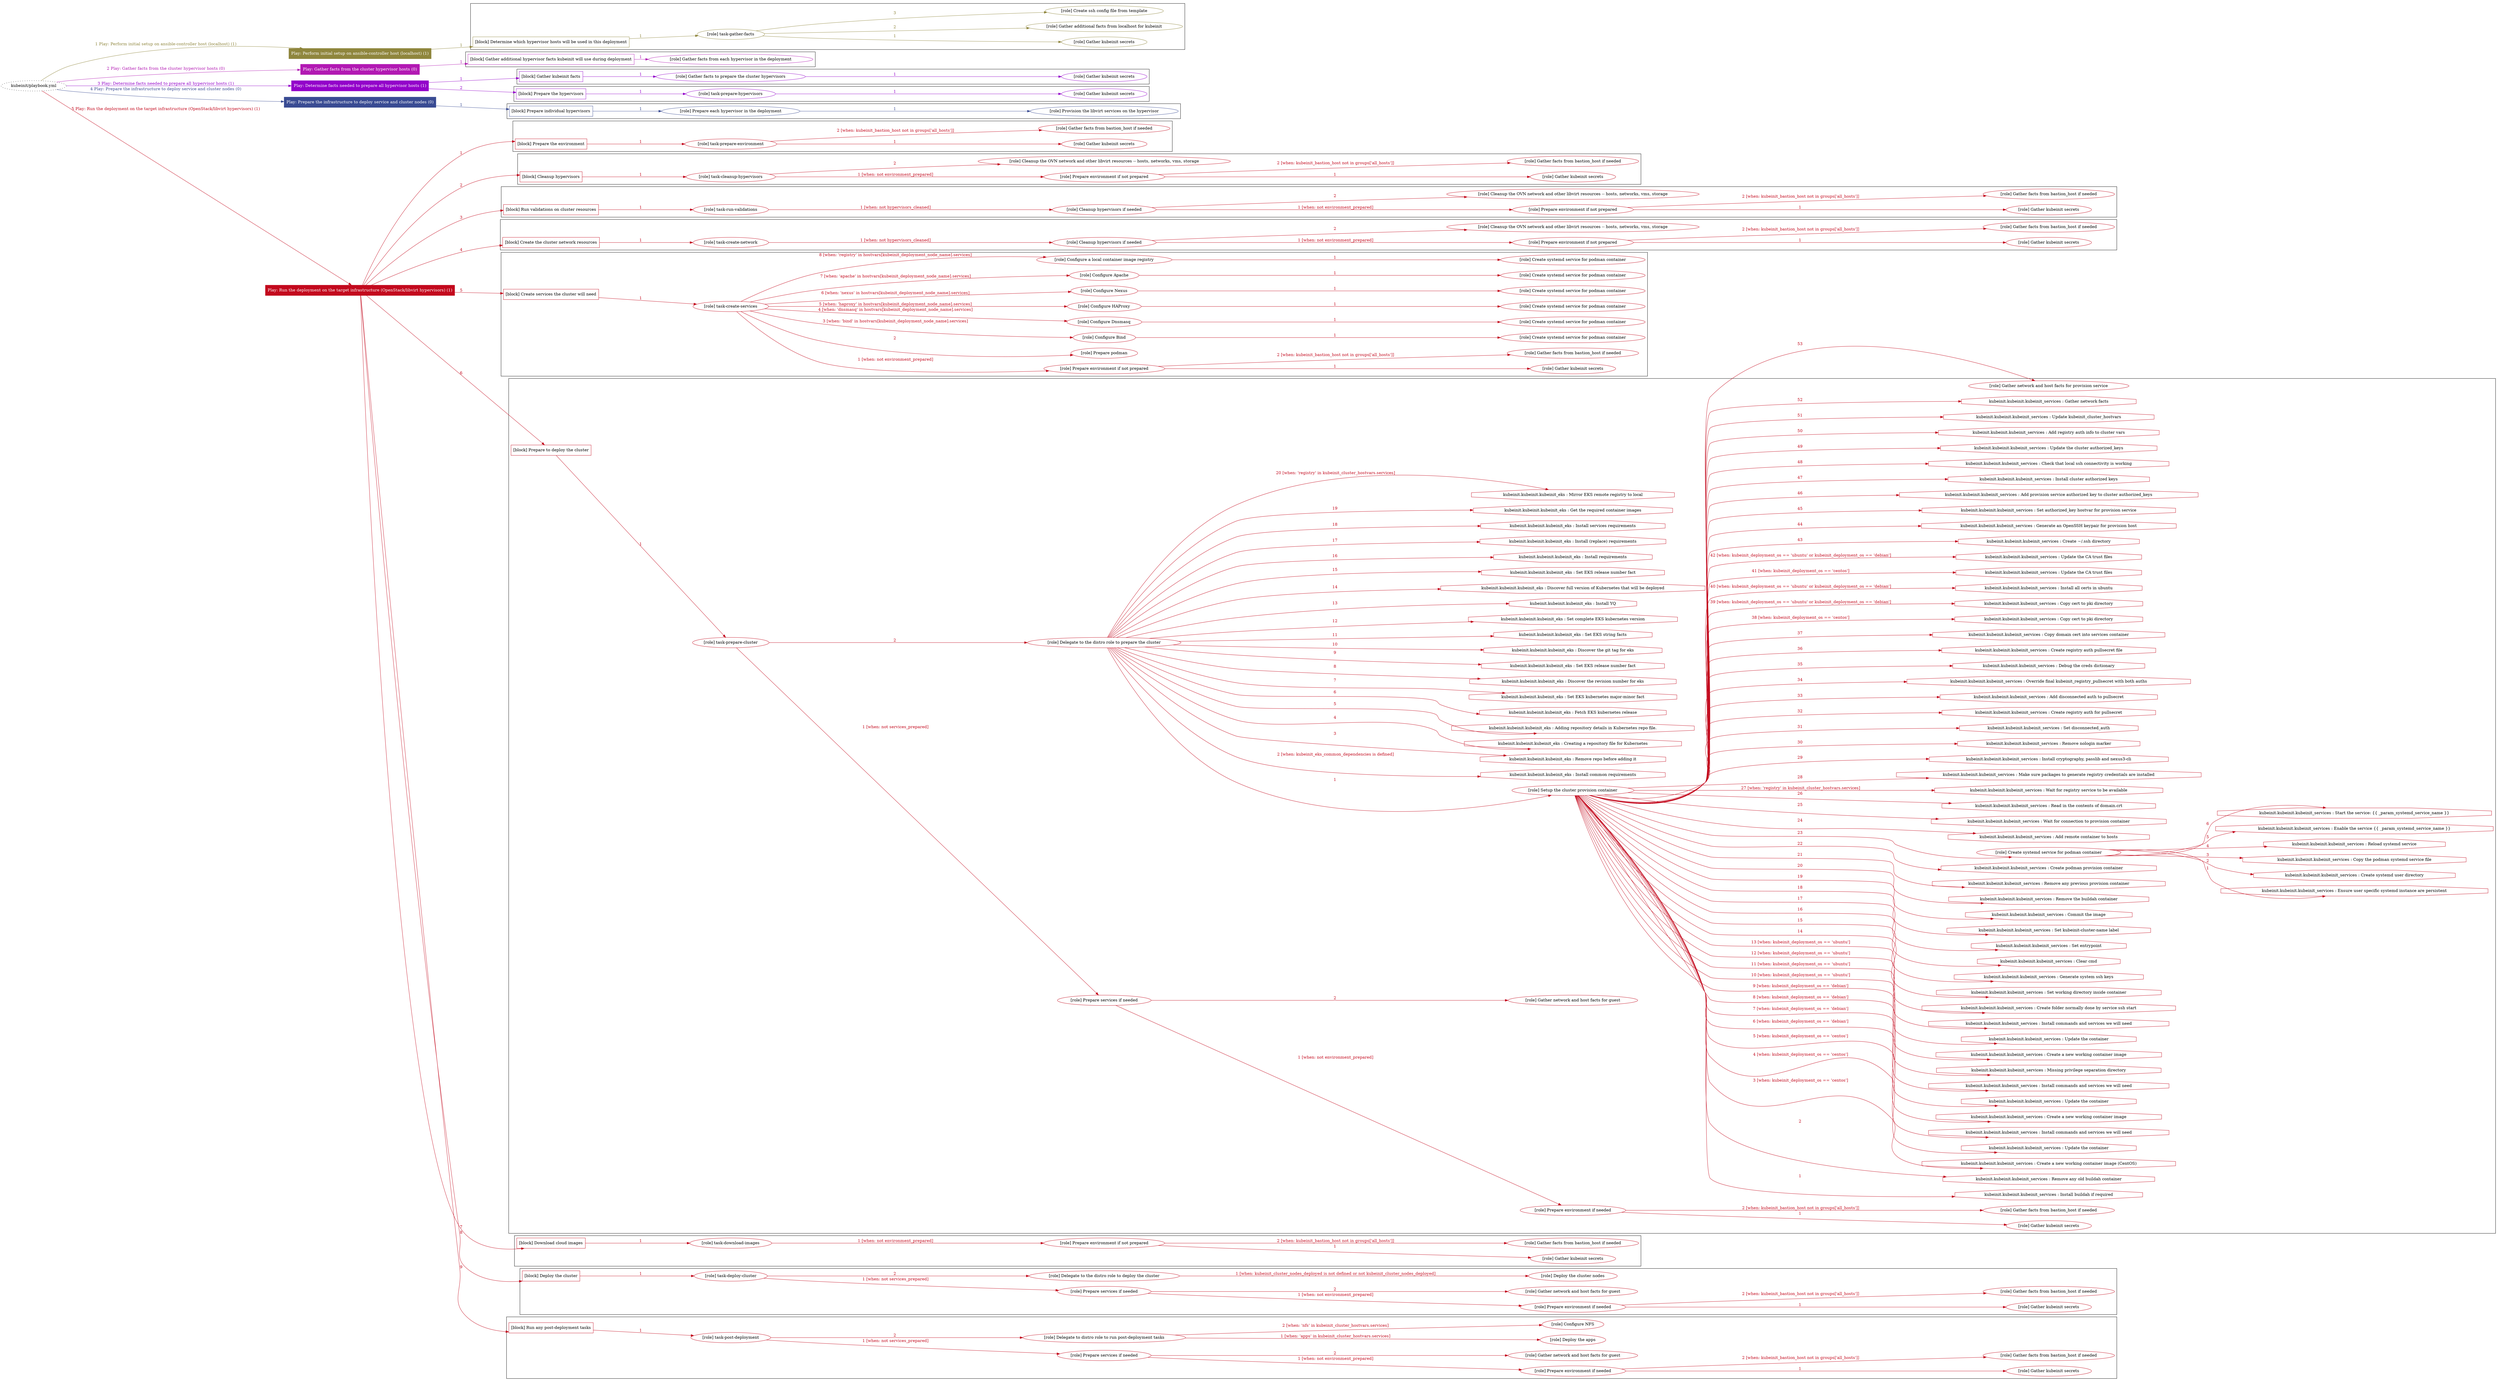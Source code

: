 digraph {
	graph [concentrate=true ordering=in rankdir=LR ratio=fill]
	edge [esep=5 sep=10]
	"kubeinit/playbook.yml" [URL="/home/runner/work/kubeinit/kubeinit/kubeinit/playbook.yml" id=playbook_da76f4d8 style=dotted]
	"kubeinit/playbook.yml" -> play_b869310c [label="1 Play: Perform initial setup on ansible-controller host (localhost) (1)" color="#8f863d" fontcolor="#8f863d" id=edge_play_b869310c labeltooltip="1 Play: Perform initial setup on ansible-controller host (localhost) (1)" tooltip="1 Play: Perform initial setup on ansible-controller host (localhost) (1)"]
	subgraph "Play: Perform initial setup on ansible-controller host (localhost) (1)" {
		play_b869310c [label="Play: Perform initial setup on ansible-controller host (localhost) (1)" URL="/home/runner/work/kubeinit/kubeinit/kubeinit/playbook.yml" color="#8f863d" fontcolor="#ffffff" id=play_b869310c shape=box style=filled tooltip=localhost]
		play_b869310c -> block_ed582542 [label=1 color="#8f863d" fontcolor="#8f863d" id=edge_block_ed582542 labeltooltip=1 tooltip=1]
		subgraph cluster_block_ed582542 {
			block_ed582542 [label="[block] Determine which hypervisor hosts will be used in this deployment" URL="/home/runner/work/kubeinit/kubeinit/kubeinit/playbook.yml" color="#8f863d" id=block_ed582542 labeltooltip="Determine which hypervisor hosts will be used in this deployment" shape=box tooltip="Determine which hypervisor hosts will be used in this deployment"]
			block_ed582542 -> role_f3e8a51a [label="1 " color="#8f863d" fontcolor="#8f863d" id=edge_role_f3e8a51a labeltooltip="1 " tooltip="1 "]
			subgraph "task-gather-facts" {
				role_f3e8a51a [label="[role] task-gather-facts" URL="/home/runner/work/kubeinit/kubeinit/kubeinit/playbook.yml" color="#8f863d" id=role_f3e8a51a tooltip="task-gather-facts"]
				role_f3e8a51a -> role_7cea5c11 [label="1 " color="#8f863d" fontcolor="#8f863d" id=edge_role_7cea5c11 labeltooltip="1 " tooltip="1 "]
				subgraph "Gather kubeinit secrets" {
					role_7cea5c11 [label="[role] Gather kubeinit secrets" URL="/home/runner/.ansible/collections/ansible_collections/kubeinit/kubeinit/roles/kubeinit_prepare/tasks/build_hypervisors_group.yml" color="#8f863d" id=role_7cea5c11 tooltip="Gather kubeinit secrets"]
				}
				role_f3e8a51a -> role_41691f48 [label="2 " color="#8f863d" fontcolor="#8f863d" id=edge_role_41691f48 labeltooltip="2 " tooltip="2 "]
				subgraph "Gather additional facts from localhost for kubeinit" {
					role_41691f48 [label="[role] Gather additional facts from localhost for kubeinit" URL="/home/runner/.ansible/collections/ansible_collections/kubeinit/kubeinit/roles/kubeinit_prepare/tasks/build_hypervisors_group.yml" color="#8f863d" id=role_41691f48 tooltip="Gather additional facts from localhost for kubeinit"]
				}
				role_f3e8a51a -> role_7b6f199f [label="3 " color="#8f863d" fontcolor="#8f863d" id=edge_role_7b6f199f labeltooltip="3 " tooltip="3 "]
				subgraph "Create ssh config file from template" {
					role_7b6f199f [label="[role] Create ssh config file from template" URL="/home/runner/.ansible/collections/ansible_collections/kubeinit/kubeinit/roles/kubeinit_prepare/tasks/build_hypervisors_group.yml" color="#8f863d" id=role_7b6f199f tooltip="Create ssh config file from template"]
				}
			}
		}
	}
	"kubeinit/playbook.yml" -> play_16a8b972 [label="2 Play: Gather facts from the cluster hypervisor hosts (0)" color="#b219b3" fontcolor="#b219b3" id=edge_play_16a8b972 labeltooltip="2 Play: Gather facts from the cluster hypervisor hosts (0)" tooltip="2 Play: Gather facts from the cluster hypervisor hosts (0)"]
	subgraph "Play: Gather facts from the cluster hypervisor hosts (0)" {
		play_16a8b972 [label="Play: Gather facts from the cluster hypervisor hosts (0)" URL="/home/runner/work/kubeinit/kubeinit/kubeinit/playbook.yml" color="#b219b3" fontcolor="#ffffff" id=play_16a8b972 shape=box style=filled tooltip="Play: Gather facts from the cluster hypervisor hosts (0)"]
		play_16a8b972 -> block_274732a3 [label=1 color="#b219b3" fontcolor="#b219b3" id=edge_block_274732a3 labeltooltip=1 tooltip=1]
		subgraph cluster_block_274732a3 {
			block_274732a3 [label="[block] Gather additional hypervisor facts kubeinit will use during deployment" URL="/home/runner/work/kubeinit/kubeinit/kubeinit/playbook.yml" color="#b219b3" id=block_274732a3 labeltooltip="Gather additional hypervisor facts kubeinit will use during deployment" shape=box tooltip="Gather additional hypervisor facts kubeinit will use during deployment"]
			block_274732a3 -> role_9869ede1 [label="1 " color="#b219b3" fontcolor="#b219b3" id=edge_role_9869ede1 labeltooltip="1 " tooltip="1 "]
			subgraph "Gather facts from each hypervisor in the deployment" {
				role_9869ede1 [label="[role] Gather facts from each hypervisor in the deployment" URL="/home/runner/work/kubeinit/kubeinit/kubeinit/playbook.yml" color="#b219b3" id=role_9869ede1 tooltip="Gather facts from each hypervisor in the deployment"]
			}
		}
	}
	"kubeinit/playbook.yml" -> play_efd7db04 [label="3 Play: Determine facts needed to prepare all hypervisor hosts (1)" color="#9302ca" fontcolor="#9302ca" id=edge_play_efd7db04 labeltooltip="3 Play: Determine facts needed to prepare all hypervisor hosts (1)" tooltip="3 Play: Determine facts needed to prepare all hypervisor hosts (1)"]
	subgraph "Play: Determine facts needed to prepare all hypervisor hosts (1)" {
		play_efd7db04 [label="Play: Determine facts needed to prepare all hypervisor hosts (1)" URL="/home/runner/work/kubeinit/kubeinit/kubeinit/playbook.yml" color="#9302ca" fontcolor="#ffffff" id=play_efd7db04 shape=box style=filled tooltip=localhost]
		play_efd7db04 -> block_bb8aa991 [label=1 color="#9302ca" fontcolor="#9302ca" id=edge_block_bb8aa991 labeltooltip=1 tooltip=1]
		subgraph cluster_block_bb8aa991 {
			block_bb8aa991 [label="[block] Gather kubeinit facts" URL="/home/runner/work/kubeinit/kubeinit/kubeinit/playbook.yml" color="#9302ca" id=block_bb8aa991 labeltooltip="Gather kubeinit facts" shape=box tooltip="Gather kubeinit facts"]
			block_bb8aa991 -> role_f1f6ad0e [label="1 " color="#9302ca" fontcolor="#9302ca" id=edge_role_f1f6ad0e labeltooltip="1 " tooltip="1 "]
			subgraph "Gather facts to prepare the cluster hypervisors" {
				role_f1f6ad0e [label="[role] Gather facts to prepare the cluster hypervisors" URL="/home/runner/work/kubeinit/kubeinit/kubeinit/playbook.yml" color="#9302ca" id=role_f1f6ad0e tooltip="Gather facts to prepare the cluster hypervisors"]
				role_f1f6ad0e -> role_1042bdab [label="1 " color="#9302ca" fontcolor="#9302ca" id=edge_role_1042bdab labeltooltip="1 " tooltip="1 "]
				subgraph "Gather kubeinit secrets" {
					role_1042bdab [label="[role] Gather kubeinit secrets" URL="/home/runner/.ansible/collections/ansible_collections/kubeinit/kubeinit/roles/kubeinit_prepare/tasks/gather_kubeinit_facts.yml" color="#9302ca" id=role_1042bdab tooltip="Gather kubeinit secrets"]
				}
			}
		}
		play_efd7db04 -> block_599c4ae9 [label=2 color="#9302ca" fontcolor="#9302ca" id=edge_block_599c4ae9 labeltooltip=2 tooltip=2]
		subgraph cluster_block_599c4ae9 {
			block_599c4ae9 [label="[block] Prepare the hypervisors" URL="/home/runner/work/kubeinit/kubeinit/kubeinit/playbook.yml" color="#9302ca" id=block_599c4ae9 labeltooltip="Prepare the hypervisors" shape=box tooltip="Prepare the hypervisors"]
			block_599c4ae9 -> role_996fc3db [label="1 " color="#9302ca" fontcolor="#9302ca" id=edge_role_996fc3db labeltooltip="1 " tooltip="1 "]
			subgraph "task-prepare-hypervisors" {
				role_996fc3db [label="[role] task-prepare-hypervisors" URL="/home/runner/work/kubeinit/kubeinit/kubeinit/playbook.yml" color="#9302ca" id=role_996fc3db tooltip="task-prepare-hypervisors"]
				role_996fc3db -> role_5120665f [label="1 " color="#9302ca" fontcolor="#9302ca" id=edge_role_5120665f labeltooltip="1 " tooltip="1 "]
				subgraph "Gather kubeinit secrets" {
					role_5120665f [label="[role] Gather kubeinit secrets" URL="/home/runner/.ansible/collections/ansible_collections/kubeinit/kubeinit/roles/kubeinit_prepare/tasks/gather_kubeinit_facts.yml" color="#9302ca" id=role_5120665f tooltip="Gather kubeinit secrets"]
				}
			}
		}
	}
	"kubeinit/playbook.yml" -> play_bf01577a [label="4 Play: Prepare the infrastructure to deploy service and cluster nodes (0)" color="#394b93" fontcolor="#394b93" id=edge_play_bf01577a labeltooltip="4 Play: Prepare the infrastructure to deploy service and cluster nodes (0)" tooltip="4 Play: Prepare the infrastructure to deploy service and cluster nodes (0)"]
	subgraph "Play: Prepare the infrastructure to deploy service and cluster nodes (0)" {
		play_bf01577a [label="Play: Prepare the infrastructure to deploy service and cluster nodes (0)" URL="/home/runner/work/kubeinit/kubeinit/kubeinit/playbook.yml" color="#394b93" fontcolor="#ffffff" id=play_bf01577a shape=box style=filled tooltip="Play: Prepare the infrastructure to deploy service and cluster nodes (0)"]
		play_bf01577a -> block_3663dbf2 [label=1 color="#394b93" fontcolor="#394b93" id=edge_block_3663dbf2 labeltooltip=1 tooltip=1]
		subgraph cluster_block_3663dbf2 {
			block_3663dbf2 [label="[block] Prepare individual hypervisors" URL="/home/runner/work/kubeinit/kubeinit/kubeinit/playbook.yml" color="#394b93" id=block_3663dbf2 labeltooltip="Prepare individual hypervisors" shape=box tooltip="Prepare individual hypervisors"]
			block_3663dbf2 -> role_4d764ad2 [label="1 " color="#394b93" fontcolor="#394b93" id=edge_role_4d764ad2 labeltooltip="1 " tooltip="1 "]
			subgraph "Prepare each hypervisor in the deployment" {
				role_4d764ad2 [label="[role] Prepare each hypervisor in the deployment" URL="/home/runner/work/kubeinit/kubeinit/kubeinit/playbook.yml" color="#394b93" id=role_4d764ad2 tooltip="Prepare each hypervisor in the deployment"]
				role_4d764ad2 -> role_575fe29b [label="1 " color="#394b93" fontcolor="#394b93" id=edge_role_575fe29b labeltooltip="1 " tooltip="1 "]
				subgraph "Provision the libvirt services on the hypervisor" {
					role_575fe29b [label="[role] Provision the libvirt services on the hypervisor" URL="/home/runner/.ansible/collections/ansible_collections/kubeinit/kubeinit/roles/kubeinit_prepare/tasks/prepare_hypervisor.yml" color="#394b93" id=role_575fe29b tooltip="Provision the libvirt services on the hypervisor"]
				}
			}
		}
	}
	"kubeinit/playbook.yml" -> play_28c6583f [label="5 Play: Run the deployment on the target infrastructure (OpenStack/libvirt hypervisors) (1)" color="#c3091d" fontcolor="#c3091d" id=edge_play_28c6583f labeltooltip="5 Play: Run the deployment on the target infrastructure (OpenStack/libvirt hypervisors) (1)" tooltip="5 Play: Run the deployment on the target infrastructure (OpenStack/libvirt hypervisors) (1)"]
	subgraph "Play: Run the deployment on the target infrastructure (OpenStack/libvirt hypervisors) (1)" {
		play_28c6583f [label="Play: Run the deployment on the target infrastructure (OpenStack/libvirt hypervisors) (1)" URL="/home/runner/work/kubeinit/kubeinit/kubeinit/playbook.yml" color="#c3091d" fontcolor="#ffffff" id=play_28c6583f shape=box style=filled tooltip=localhost]
		play_28c6583f -> block_5a7ade68 [label=1 color="#c3091d" fontcolor="#c3091d" id=edge_block_5a7ade68 labeltooltip=1 tooltip=1]
		subgraph cluster_block_5a7ade68 {
			block_5a7ade68 [label="[block] Prepare the environment" URL="/home/runner/work/kubeinit/kubeinit/kubeinit/playbook.yml" color="#c3091d" id=block_5a7ade68 labeltooltip="Prepare the environment" shape=box tooltip="Prepare the environment"]
			block_5a7ade68 -> role_bfd27d9b [label="1 " color="#c3091d" fontcolor="#c3091d" id=edge_role_bfd27d9b labeltooltip="1 " tooltip="1 "]
			subgraph "task-prepare-environment" {
				role_bfd27d9b [label="[role] task-prepare-environment" URL="/home/runner/work/kubeinit/kubeinit/kubeinit/playbook.yml" color="#c3091d" id=role_bfd27d9b tooltip="task-prepare-environment"]
				role_bfd27d9b -> role_d74c7e61 [label="1 " color="#c3091d" fontcolor="#c3091d" id=edge_role_d74c7e61 labeltooltip="1 " tooltip="1 "]
				subgraph "Gather kubeinit secrets" {
					role_d74c7e61 [label="[role] Gather kubeinit secrets" URL="/home/runner/.ansible/collections/ansible_collections/kubeinit/kubeinit/roles/kubeinit_prepare/tasks/gather_kubeinit_facts.yml" color="#c3091d" id=role_d74c7e61 tooltip="Gather kubeinit secrets"]
				}
				role_bfd27d9b -> role_3c5b3992 [label="2 [when: kubeinit_bastion_host not in groups['all_hosts']]" color="#c3091d" fontcolor="#c3091d" id=edge_role_3c5b3992 labeltooltip="2 [when: kubeinit_bastion_host not in groups['all_hosts']]" tooltip="2 [when: kubeinit_bastion_host not in groups['all_hosts']]"]
				subgraph "Gather facts from bastion_host if needed" {
					role_3c5b3992 [label="[role] Gather facts from bastion_host if needed" URL="/home/runner/.ansible/collections/ansible_collections/kubeinit/kubeinit/roles/kubeinit_prepare/tasks/main.yml" color="#c3091d" id=role_3c5b3992 tooltip="Gather facts from bastion_host if needed"]
				}
			}
		}
		play_28c6583f -> block_63ee32d1 [label=2 color="#c3091d" fontcolor="#c3091d" id=edge_block_63ee32d1 labeltooltip=2 tooltip=2]
		subgraph cluster_block_63ee32d1 {
			block_63ee32d1 [label="[block] Cleanup hypervisors" URL="/home/runner/work/kubeinit/kubeinit/kubeinit/playbook.yml" color="#c3091d" id=block_63ee32d1 labeltooltip="Cleanup hypervisors" shape=box tooltip="Cleanup hypervisors"]
			block_63ee32d1 -> role_de9db0ea [label="1 " color="#c3091d" fontcolor="#c3091d" id=edge_role_de9db0ea labeltooltip="1 " tooltip="1 "]
			subgraph "task-cleanup-hypervisors" {
				role_de9db0ea [label="[role] task-cleanup-hypervisors" URL="/home/runner/work/kubeinit/kubeinit/kubeinit/playbook.yml" color="#c3091d" id=role_de9db0ea tooltip="task-cleanup-hypervisors"]
				role_de9db0ea -> role_2049f39c [label="1 [when: not environment_prepared]" color="#c3091d" fontcolor="#c3091d" id=edge_role_2049f39c labeltooltip="1 [when: not environment_prepared]" tooltip="1 [when: not environment_prepared]"]
				subgraph "Prepare environment if not prepared" {
					role_2049f39c [label="[role] Prepare environment if not prepared" URL="/home/runner/.ansible/collections/ansible_collections/kubeinit/kubeinit/roles/kubeinit_libvirt/tasks/cleanup_hypervisors.yml" color="#c3091d" id=role_2049f39c tooltip="Prepare environment if not prepared"]
					role_2049f39c -> role_ad527d37 [label="1 " color="#c3091d" fontcolor="#c3091d" id=edge_role_ad527d37 labeltooltip="1 " tooltip="1 "]
					subgraph "Gather kubeinit secrets" {
						role_ad527d37 [label="[role] Gather kubeinit secrets" URL="/home/runner/.ansible/collections/ansible_collections/kubeinit/kubeinit/roles/kubeinit_prepare/tasks/gather_kubeinit_facts.yml" color="#c3091d" id=role_ad527d37 tooltip="Gather kubeinit secrets"]
					}
					role_2049f39c -> role_07469dac [label="2 [when: kubeinit_bastion_host not in groups['all_hosts']]" color="#c3091d" fontcolor="#c3091d" id=edge_role_07469dac labeltooltip="2 [when: kubeinit_bastion_host not in groups['all_hosts']]" tooltip="2 [when: kubeinit_bastion_host not in groups['all_hosts']]"]
					subgraph "Gather facts from bastion_host if needed" {
						role_07469dac [label="[role] Gather facts from bastion_host if needed" URL="/home/runner/.ansible/collections/ansible_collections/kubeinit/kubeinit/roles/kubeinit_prepare/tasks/main.yml" color="#c3091d" id=role_07469dac tooltip="Gather facts from bastion_host if needed"]
					}
				}
				role_de9db0ea -> role_6f9a43ed [label="2 " color="#c3091d" fontcolor="#c3091d" id=edge_role_6f9a43ed labeltooltip="2 " tooltip="2 "]
				subgraph "Cleanup the OVN network and other libvirt resources -- hosts, networks, vms, storage" {
					role_6f9a43ed [label="[role] Cleanup the OVN network and other libvirt resources -- hosts, networks, vms, storage" URL="/home/runner/.ansible/collections/ansible_collections/kubeinit/kubeinit/roles/kubeinit_libvirt/tasks/cleanup_hypervisors.yml" color="#c3091d" id=role_6f9a43ed tooltip="Cleanup the OVN network and other libvirt resources -- hosts, networks, vms, storage"]
				}
			}
		}
		play_28c6583f -> block_41eccf1c [label=3 color="#c3091d" fontcolor="#c3091d" id=edge_block_41eccf1c labeltooltip=3 tooltip=3]
		subgraph cluster_block_41eccf1c {
			block_41eccf1c [label="[block] Run validations on cluster resources" URL="/home/runner/work/kubeinit/kubeinit/kubeinit/playbook.yml" color="#c3091d" id=block_41eccf1c labeltooltip="Run validations on cluster resources" shape=box tooltip="Run validations on cluster resources"]
			block_41eccf1c -> role_83825cff [label="1 " color="#c3091d" fontcolor="#c3091d" id=edge_role_83825cff labeltooltip="1 " tooltip="1 "]
			subgraph "task-run-validations" {
				role_83825cff [label="[role] task-run-validations" URL="/home/runner/work/kubeinit/kubeinit/kubeinit/playbook.yml" color="#c3091d" id=role_83825cff tooltip="task-run-validations"]
				role_83825cff -> role_46577187 [label="1 [when: not hypervisors_cleaned]" color="#c3091d" fontcolor="#c3091d" id=edge_role_46577187 labeltooltip="1 [when: not hypervisors_cleaned]" tooltip="1 [when: not hypervisors_cleaned]"]
				subgraph "Cleanup hypervisors if needed" {
					role_46577187 [label="[role] Cleanup hypervisors if needed" URL="/home/runner/.ansible/collections/ansible_collections/kubeinit/kubeinit/roles/kubeinit_validations/tasks/main.yml" color="#c3091d" id=role_46577187 tooltip="Cleanup hypervisors if needed"]
					role_46577187 -> role_4d7126d3 [label="1 [when: not environment_prepared]" color="#c3091d" fontcolor="#c3091d" id=edge_role_4d7126d3 labeltooltip="1 [when: not environment_prepared]" tooltip="1 [when: not environment_prepared]"]
					subgraph "Prepare environment if not prepared" {
						role_4d7126d3 [label="[role] Prepare environment if not prepared" URL="/home/runner/.ansible/collections/ansible_collections/kubeinit/kubeinit/roles/kubeinit_libvirt/tasks/cleanup_hypervisors.yml" color="#c3091d" id=role_4d7126d3 tooltip="Prepare environment if not prepared"]
						role_4d7126d3 -> role_a6ee393b [label="1 " color="#c3091d" fontcolor="#c3091d" id=edge_role_a6ee393b labeltooltip="1 " tooltip="1 "]
						subgraph "Gather kubeinit secrets" {
							role_a6ee393b [label="[role] Gather kubeinit secrets" URL="/home/runner/.ansible/collections/ansible_collections/kubeinit/kubeinit/roles/kubeinit_prepare/tasks/gather_kubeinit_facts.yml" color="#c3091d" id=role_a6ee393b tooltip="Gather kubeinit secrets"]
						}
						role_4d7126d3 -> role_0667ea45 [label="2 [when: kubeinit_bastion_host not in groups['all_hosts']]" color="#c3091d" fontcolor="#c3091d" id=edge_role_0667ea45 labeltooltip="2 [when: kubeinit_bastion_host not in groups['all_hosts']]" tooltip="2 [when: kubeinit_bastion_host not in groups['all_hosts']]"]
						subgraph "Gather facts from bastion_host if needed" {
							role_0667ea45 [label="[role] Gather facts from bastion_host if needed" URL="/home/runner/.ansible/collections/ansible_collections/kubeinit/kubeinit/roles/kubeinit_prepare/tasks/main.yml" color="#c3091d" id=role_0667ea45 tooltip="Gather facts from bastion_host if needed"]
						}
					}
					role_46577187 -> role_e0bb3062 [label="2 " color="#c3091d" fontcolor="#c3091d" id=edge_role_e0bb3062 labeltooltip="2 " tooltip="2 "]
					subgraph "Cleanup the OVN network and other libvirt resources -- hosts, networks, vms, storage" {
						role_e0bb3062 [label="[role] Cleanup the OVN network and other libvirt resources -- hosts, networks, vms, storage" URL="/home/runner/.ansible/collections/ansible_collections/kubeinit/kubeinit/roles/kubeinit_libvirt/tasks/cleanup_hypervisors.yml" color="#c3091d" id=role_e0bb3062 tooltip="Cleanup the OVN network and other libvirt resources -- hosts, networks, vms, storage"]
					}
				}
			}
		}
		play_28c6583f -> block_43e6ec90 [label=4 color="#c3091d" fontcolor="#c3091d" id=edge_block_43e6ec90 labeltooltip=4 tooltip=4]
		subgraph cluster_block_43e6ec90 {
			block_43e6ec90 [label="[block] Create the cluster network resources" URL="/home/runner/work/kubeinit/kubeinit/kubeinit/playbook.yml" color="#c3091d" id=block_43e6ec90 labeltooltip="Create the cluster network resources" shape=box tooltip="Create the cluster network resources"]
			block_43e6ec90 -> role_35adb9af [label="1 " color="#c3091d" fontcolor="#c3091d" id=edge_role_35adb9af labeltooltip="1 " tooltip="1 "]
			subgraph "task-create-network" {
				role_35adb9af [label="[role] task-create-network" URL="/home/runner/work/kubeinit/kubeinit/kubeinit/playbook.yml" color="#c3091d" id=role_35adb9af tooltip="task-create-network"]
				role_35adb9af -> role_48bacd88 [label="1 [when: not hypervisors_cleaned]" color="#c3091d" fontcolor="#c3091d" id=edge_role_48bacd88 labeltooltip="1 [when: not hypervisors_cleaned]" tooltip="1 [when: not hypervisors_cleaned]"]
				subgraph "Cleanup hypervisors if needed" {
					role_48bacd88 [label="[role] Cleanup hypervisors if needed" URL="/home/runner/.ansible/collections/ansible_collections/kubeinit/kubeinit/roles/kubeinit_libvirt/tasks/create_network.yml" color="#c3091d" id=role_48bacd88 tooltip="Cleanup hypervisors if needed"]
					role_48bacd88 -> role_a54b8dba [label="1 [when: not environment_prepared]" color="#c3091d" fontcolor="#c3091d" id=edge_role_a54b8dba labeltooltip="1 [when: not environment_prepared]" tooltip="1 [when: not environment_prepared]"]
					subgraph "Prepare environment if not prepared" {
						role_a54b8dba [label="[role] Prepare environment if not prepared" URL="/home/runner/.ansible/collections/ansible_collections/kubeinit/kubeinit/roles/kubeinit_libvirt/tasks/cleanup_hypervisors.yml" color="#c3091d" id=role_a54b8dba tooltip="Prepare environment if not prepared"]
						role_a54b8dba -> role_04cfbba7 [label="1 " color="#c3091d" fontcolor="#c3091d" id=edge_role_04cfbba7 labeltooltip="1 " tooltip="1 "]
						subgraph "Gather kubeinit secrets" {
							role_04cfbba7 [label="[role] Gather kubeinit secrets" URL="/home/runner/.ansible/collections/ansible_collections/kubeinit/kubeinit/roles/kubeinit_prepare/tasks/gather_kubeinit_facts.yml" color="#c3091d" id=role_04cfbba7 tooltip="Gather kubeinit secrets"]
						}
						role_a54b8dba -> role_f4a31977 [label="2 [when: kubeinit_bastion_host not in groups['all_hosts']]" color="#c3091d" fontcolor="#c3091d" id=edge_role_f4a31977 labeltooltip="2 [when: kubeinit_bastion_host not in groups['all_hosts']]" tooltip="2 [when: kubeinit_bastion_host not in groups['all_hosts']]"]
						subgraph "Gather facts from bastion_host if needed" {
							role_f4a31977 [label="[role] Gather facts from bastion_host if needed" URL="/home/runner/.ansible/collections/ansible_collections/kubeinit/kubeinit/roles/kubeinit_prepare/tasks/main.yml" color="#c3091d" id=role_f4a31977 tooltip="Gather facts from bastion_host if needed"]
						}
					}
					role_48bacd88 -> role_1736af17 [label="2 " color="#c3091d" fontcolor="#c3091d" id=edge_role_1736af17 labeltooltip="2 " tooltip="2 "]
					subgraph "Cleanup the OVN network and other libvirt resources -- hosts, networks, vms, storage" {
						role_1736af17 [label="[role] Cleanup the OVN network and other libvirt resources -- hosts, networks, vms, storage" URL="/home/runner/.ansible/collections/ansible_collections/kubeinit/kubeinit/roles/kubeinit_libvirt/tasks/cleanup_hypervisors.yml" color="#c3091d" id=role_1736af17 tooltip="Cleanup the OVN network and other libvirt resources -- hosts, networks, vms, storage"]
					}
				}
			}
		}
		play_28c6583f -> block_f1abf058 [label=5 color="#c3091d" fontcolor="#c3091d" id=edge_block_f1abf058 labeltooltip=5 tooltip=5]
		subgraph cluster_block_f1abf058 {
			block_f1abf058 [label="[block] Create services the cluster will need" URL="/home/runner/work/kubeinit/kubeinit/kubeinit/playbook.yml" color="#c3091d" id=block_f1abf058 labeltooltip="Create services the cluster will need" shape=box tooltip="Create services the cluster will need"]
			block_f1abf058 -> role_c4a5759b [label="1 " color="#c3091d" fontcolor="#c3091d" id=edge_role_c4a5759b labeltooltip="1 " tooltip="1 "]
			subgraph "task-create-services" {
				role_c4a5759b [label="[role] task-create-services" URL="/home/runner/work/kubeinit/kubeinit/kubeinit/playbook.yml" color="#c3091d" id=role_c4a5759b tooltip="task-create-services"]
				role_c4a5759b -> role_d82a195c [label="1 [when: not environment_prepared]" color="#c3091d" fontcolor="#c3091d" id=edge_role_d82a195c labeltooltip="1 [when: not environment_prepared]" tooltip="1 [when: not environment_prepared]"]
				subgraph "Prepare environment if not prepared" {
					role_d82a195c [label="[role] Prepare environment if not prepared" URL="/home/runner/.ansible/collections/ansible_collections/kubeinit/kubeinit/roles/kubeinit_services/tasks/main.yml" color="#c3091d" id=role_d82a195c tooltip="Prepare environment if not prepared"]
					role_d82a195c -> role_c5ad20c5 [label="1 " color="#c3091d" fontcolor="#c3091d" id=edge_role_c5ad20c5 labeltooltip="1 " tooltip="1 "]
					subgraph "Gather kubeinit secrets" {
						role_c5ad20c5 [label="[role] Gather kubeinit secrets" URL="/home/runner/.ansible/collections/ansible_collections/kubeinit/kubeinit/roles/kubeinit_prepare/tasks/gather_kubeinit_facts.yml" color="#c3091d" id=role_c5ad20c5 tooltip="Gather kubeinit secrets"]
					}
					role_d82a195c -> role_6f57a8e3 [label="2 [when: kubeinit_bastion_host not in groups['all_hosts']]" color="#c3091d" fontcolor="#c3091d" id=edge_role_6f57a8e3 labeltooltip="2 [when: kubeinit_bastion_host not in groups['all_hosts']]" tooltip="2 [when: kubeinit_bastion_host not in groups['all_hosts']]"]
					subgraph "Gather facts from bastion_host if needed" {
						role_6f57a8e3 [label="[role] Gather facts from bastion_host if needed" URL="/home/runner/.ansible/collections/ansible_collections/kubeinit/kubeinit/roles/kubeinit_prepare/tasks/main.yml" color="#c3091d" id=role_6f57a8e3 tooltip="Gather facts from bastion_host if needed"]
					}
				}
				role_c4a5759b -> role_48167fd0 [label="2 " color="#c3091d" fontcolor="#c3091d" id=edge_role_48167fd0 labeltooltip="2 " tooltip="2 "]
				subgraph "Prepare podman" {
					role_48167fd0 [label="[role] Prepare podman" URL="/home/runner/.ansible/collections/ansible_collections/kubeinit/kubeinit/roles/kubeinit_services/tasks/00_create_service_pod.yml" color="#c3091d" id=role_48167fd0 tooltip="Prepare podman"]
				}
				role_c4a5759b -> role_2b0c5e5b [label="3 [when: 'bind' in hostvars[kubeinit_deployment_node_name].services]" color="#c3091d" fontcolor="#c3091d" id=edge_role_2b0c5e5b labeltooltip="3 [when: 'bind' in hostvars[kubeinit_deployment_node_name].services]" tooltip="3 [when: 'bind' in hostvars[kubeinit_deployment_node_name].services]"]
				subgraph "Configure Bind" {
					role_2b0c5e5b [label="[role] Configure Bind" URL="/home/runner/.ansible/collections/ansible_collections/kubeinit/kubeinit/roles/kubeinit_services/tasks/start_services_containers.yml" color="#c3091d" id=role_2b0c5e5b tooltip="Configure Bind"]
					role_2b0c5e5b -> role_31a1f63b [label="1 " color="#c3091d" fontcolor="#c3091d" id=edge_role_31a1f63b labeltooltip="1 " tooltip="1 "]
					subgraph "Create systemd service for podman container" {
						role_31a1f63b [label="[role] Create systemd service for podman container" URL="/home/runner/.ansible/collections/ansible_collections/kubeinit/kubeinit/roles/kubeinit_bind/tasks/main.yml" color="#c3091d" id=role_31a1f63b tooltip="Create systemd service for podman container"]
					}
				}
				role_c4a5759b -> role_c5a17022 [label="4 [when: 'dnsmasq' in hostvars[kubeinit_deployment_node_name].services]" color="#c3091d" fontcolor="#c3091d" id=edge_role_c5a17022 labeltooltip="4 [when: 'dnsmasq' in hostvars[kubeinit_deployment_node_name].services]" tooltip="4 [when: 'dnsmasq' in hostvars[kubeinit_deployment_node_name].services]"]
				subgraph "Configure Dnsmasq" {
					role_c5a17022 [label="[role] Configure Dnsmasq" URL="/home/runner/.ansible/collections/ansible_collections/kubeinit/kubeinit/roles/kubeinit_services/tasks/start_services_containers.yml" color="#c3091d" id=role_c5a17022 tooltip="Configure Dnsmasq"]
					role_c5a17022 -> role_54a32dcb [label="1 " color="#c3091d" fontcolor="#c3091d" id=edge_role_54a32dcb labeltooltip="1 " tooltip="1 "]
					subgraph "Create systemd service for podman container" {
						role_54a32dcb [label="[role] Create systemd service for podman container" URL="/home/runner/.ansible/collections/ansible_collections/kubeinit/kubeinit/roles/kubeinit_dnsmasq/tasks/main.yml" color="#c3091d" id=role_54a32dcb tooltip="Create systemd service for podman container"]
					}
				}
				role_c4a5759b -> role_477ca4f4 [label="5 [when: 'haproxy' in hostvars[kubeinit_deployment_node_name].services]" color="#c3091d" fontcolor="#c3091d" id=edge_role_477ca4f4 labeltooltip="5 [when: 'haproxy' in hostvars[kubeinit_deployment_node_name].services]" tooltip="5 [when: 'haproxy' in hostvars[kubeinit_deployment_node_name].services]"]
				subgraph "Configure HAProxy" {
					role_477ca4f4 [label="[role] Configure HAProxy" URL="/home/runner/.ansible/collections/ansible_collections/kubeinit/kubeinit/roles/kubeinit_services/tasks/start_services_containers.yml" color="#c3091d" id=role_477ca4f4 tooltip="Configure HAProxy"]
					role_477ca4f4 -> role_232d295b [label="1 " color="#c3091d" fontcolor="#c3091d" id=edge_role_232d295b labeltooltip="1 " tooltip="1 "]
					subgraph "Create systemd service for podman container" {
						role_232d295b [label="[role] Create systemd service for podman container" URL="/home/runner/.ansible/collections/ansible_collections/kubeinit/kubeinit/roles/kubeinit_haproxy/tasks/main.yml" color="#c3091d" id=role_232d295b tooltip="Create systemd service for podman container"]
					}
				}
				role_c4a5759b -> role_2b1f246e [label="6 [when: 'nexus' in hostvars[kubeinit_deployment_node_name].services]" color="#c3091d" fontcolor="#c3091d" id=edge_role_2b1f246e labeltooltip="6 [when: 'nexus' in hostvars[kubeinit_deployment_node_name].services]" tooltip="6 [when: 'nexus' in hostvars[kubeinit_deployment_node_name].services]"]
				subgraph "Configure Nexus" {
					role_2b1f246e [label="[role] Configure Nexus" URL="/home/runner/.ansible/collections/ansible_collections/kubeinit/kubeinit/roles/kubeinit_services/tasks/start_services_containers.yml" color="#c3091d" id=role_2b1f246e tooltip="Configure Nexus"]
					role_2b1f246e -> role_68c3e110 [label="1 " color="#c3091d" fontcolor="#c3091d" id=edge_role_68c3e110 labeltooltip="1 " tooltip="1 "]
					subgraph "Create systemd service for podman container" {
						role_68c3e110 [label="[role] Create systemd service for podman container" URL="/home/runner/.ansible/collections/ansible_collections/kubeinit/kubeinit/roles/kubeinit_nexus/tasks/main.yml" color="#c3091d" id=role_68c3e110 tooltip="Create systemd service for podman container"]
					}
				}
				role_c4a5759b -> role_75263724 [label="7 [when: 'apache' in hostvars[kubeinit_deployment_node_name].services]" color="#c3091d" fontcolor="#c3091d" id=edge_role_75263724 labeltooltip="7 [when: 'apache' in hostvars[kubeinit_deployment_node_name].services]" tooltip="7 [when: 'apache' in hostvars[kubeinit_deployment_node_name].services]"]
				subgraph "Configure Apache" {
					role_75263724 [label="[role] Configure Apache" URL="/home/runner/.ansible/collections/ansible_collections/kubeinit/kubeinit/roles/kubeinit_services/tasks/start_services_containers.yml" color="#c3091d" id=role_75263724 tooltip="Configure Apache"]
					role_75263724 -> role_b581bcc5 [label="1 " color="#c3091d" fontcolor="#c3091d" id=edge_role_b581bcc5 labeltooltip="1 " tooltip="1 "]
					subgraph "Create systemd service for podman container" {
						role_b581bcc5 [label="[role] Create systemd service for podman container" URL="/home/runner/.ansible/collections/ansible_collections/kubeinit/kubeinit/roles/kubeinit_apache/tasks/main.yml" color="#c3091d" id=role_b581bcc5 tooltip="Create systemd service for podman container"]
					}
				}
				role_c4a5759b -> role_d8ad3709 [label="8 [when: 'registry' in hostvars[kubeinit_deployment_node_name].services]" color="#c3091d" fontcolor="#c3091d" id=edge_role_d8ad3709 labeltooltip="8 [when: 'registry' in hostvars[kubeinit_deployment_node_name].services]" tooltip="8 [when: 'registry' in hostvars[kubeinit_deployment_node_name].services]"]
				subgraph "Configure a local container image registry" {
					role_d8ad3709 [label="[role] Configure a local container image registry" URL="/home/runner/.ansible/collections/ansible_collections/kubeinit/kubeinit/roles/kubeinit_services/tasks/start_services_containers.yml" color="#c3091d" id=role_d8ad3709 tooltip="Configure a local container image registry"]
					role_d8ad3709 -> role_05a919c9 [label="1 " color="#c3091d" fontcolor="#c3091d" id=edge_role_05a919c9 labeltooltip="1 " tooltip="1 "]
					subgraph "Create systemd service for podman container" {
						role_05a919c9 [label="[role] Create systemd service for podman container" URL="/home/runner/.ansible/collections/ansible_collections/kubeinit/kubeinit/roles/kubeinit_registry/tasks/main.yml" color="#c3091d" id=role_05a919c9 tooltip="Create systemd service for podman container"]
					}
				}
			}
		}
		play_28c6583f -> block_86fc4b2a [label=6 color="#c3091d" fontcolor="#c3091d" id=edge_block_86fc4b2a labeltooltip=6 tooltip=6]
		subgraph cluster_block_86fc4b2a {
			block_86fc4b2a [label="[block] Prepare to deploy the cluster" URL="/home/runner/work/kubeinit/kubeinit/kubeinit/playbook.yml" color="#c3091d" id=block_86fc4b2a labeltooltip="Prepare to deploy the cluster" shape=box tooltip="Prepare to deploy the cluster"]
			block_86fc4b2a -> role_279361b7 [label="1 " color="#c3091d" fontcolor="#c3091d" id=edge_role_279361b7 labeltooltip="1 " tooltip="1 "]
			subgraph "task-prepare-cluster" {
				role_279361b7 [label="[role] task-prepare-cluster" URL="/home/runner/work/kubeinit/kubeinit/kubeinit/playbook.yml" color="#c3091d" id=role_279361b7 tooltip="task-prepare-cluster"]
				role_279361b7 -> role_6fd2b651 [label="1 [when: not services_prepared]" color="#c3091d" fontcolor="#c3091d" id=edge_role_6fd2b651 labeltooltip="1 [when: not services_prepared]" tooltip="1 [when: not services_prepared]"]
				subgraph "Prepare services if needed" {
					role_6fd2b651 [label="[role] Prepare services if needed" URL="/home/runner/.ansible/collections/ansible_collections/kubeinit/kubeinit/roles/kubeinit_prepare/tasks/prepare_cluster.yml" color="#c3091d" id=role_6fd2b651 tooltip="Prepare services if needed"]
					role_6fd2b651 -> role_6eaa300c [label="1 [when: not environment_prepared]" color="#c3091d" fontcolor="#c3091d" id=edge_role_6eaa300c labeltooltip="1 [when: not environment_prepared]" tooltip="1 [when: not environment_prepared]"]
					subgraph "Prepare environment if needed" {
						role_6eaa300c [label="[role] Prepare environment if needed" URL="/home/runner/.ansible/collections/ansible_collections/kubeinit/kubeinit/roles/kubeinit_services/tasks/prepare_services.yml" color="#c3091d" id=role_6eaa300c tooltip="Prepare environment if needed"]
						role_6eaa300c -> role_19dafdf9 [label="1 " color="#c3091d" fontcolor="#c3091d" id=edge_role_19dafdf9 labeltooltip="1 " tooltip="1 "]
						subgraph "Gather kubeinit secrets" {
							role_19dafdf9 [label="[role] Gather kubeinit secrets" URL="/home/runner/.ansible/collections/ansible_collections/kubeinit/kubeinit/roles/kubeinit_prepare/tasks/gather_kubeinit_facts.yml" color="#c3091d" id=role_19dafdf9 tooltip="Gather kubeinit secrets"]
						}
						role_6eaa300c -> role_4ff8e157 [label="2 [when: kubeinit_bastion_host not in groups['all_hosts']]" color="#c3091d" fontcolor="#c3091d" id=edge_role_4ff8e157 labeltooltip="2 [when: kubeinit_bastion_host not in groups['all_hosts']]" tooltip="2 [when: kubeinit_bastion_host not in groups['all_hosts']]"]
						subgraph "Gather facts from bastion_host if needed" {
							role_4ff8e157 [label="[role] Gather facts from bastion_host if needed" URL="/home/runner/.ansible/collections/ansible_collections/kubeinit/kubeinit/roles/kubeinit_prepare/tasks/main.yml" color="#c3091d" id=role_4ff8e157 tooltip="Gather facts from bastion_host if needed"]
						}
					}
					role_6fd2b651 -> role_52b7cb02 [label="2 " color="#c3091d" fontcolor="#c3091d" id=edge_role_52b7cb02 labeltooltip="2 " tooltip="2 "]
					subgraph "Gather network and host facts for guest" {
						role_52b7cb02 [label="[role] Gather network and host facts for guest" URL="/home/runner/.ansible/collections/ansible_collections/kubeinit/kubeinit/roles/kubeinit_services/tasks/prepare_services.yml" color="#c3091d" id=role_52b7cb02 tooltip="Gather network and host facts for guest"]
					}
				}
				role_279361b7 -> role_9d6b8f27 [label="2 " color="#c3091d" fontcolor="#c3091d" id=edge_role_9d6b8f27 labeltooltip="2 " tooltip="2 "]
				subgraph "Delegate to the distro role to prepare the cluster" {
					role_9d6b8f27 [label="[role] Delegate to the distro role to prepare the cluster" URL="/home/runner/.ansible/collections/ansible_collections/kubeinit/kubeinit/roles/kubeinit_prepare/tasks/prepare_cluster.yml" color="#c3091d" id=role_9d6b8f27 tooltip="Delegate to the distro role to prepare the cluster"]
					role_9d6b8f27 -> role_5bc926d3 [label="1 " color="#c3091d" fontcolor="#c3091d" id=edge_role_5bc926d3 labeltooltip="1 " tooltip="1 "]
					subgraph "Setup the cluster provision container" {
						role_5bc926d3 [label="[role] Setup the cluster provision container" URL="/home/runner/.ansible/collections/ansible_collections/kubeinit/kubeinit/roles/kubeinit_eks/tasks/prepare_cluster.yml" color="#c3091d" id=role_5bc926d3 tooltip="Setup the cluster provision container"]
						task_0f5d61d5 [label="kubeinit.kubeinit.kubeinit_services : Install buildah if required" URL="/home/runner/.ansible/collections/ansible_collections/kubeinit/kubeinit/roles/kubeinit_services/tasks/create_provision_container.yml" color="#c3091d" id=task_0f5d61d5 shape=octagon tooltip="kubeinit.kubeinit.kubeinit_services : Install buildah if required"]
						role_5bc926d3 -> task_0f5d61d5 [label="1 " color="#c3091d" fontcolor="#c3091d" id=edge_task_0f5d61d5 labeltooltip="1 " tooltip="1 "]
						task_b4d7321a [label="kubeinit.kubeinit.kubeinit_services : Remove any old buildah container" URL="/home/runner/.ansible/collections/ansible_collections/kubeinit/kubeinit/roles/kubeinit_services/tasks/create_provision_container.yml" color="#c3091d" id=task_b4d7321a shape=octagon tooltip="kubeinit.kubeinit.kubeinit_services : Remove any old buildah container"]
						role_5bc926d3 -> task_b4d7321a [label="2 " color="#c3091d" fontcolor="#c3091d" id=edge_task_b4d7321a labeltooltip="2 " tooltip="2 "]
						task_11e494ee [label="kubeinit.kubeinit.kubeinit_services : Create a new working container image (CentOS)" URL="/home/runner/.ansible/collections/ansible_collections/kubeinit/kubeinit/roles/kubeinit_services/tasks/create_provision_container.yml" color="#c3091d" id=task_11e494ee shape=octagon tooltip="kubeinit.kubeinit.kubeinit_services : Create a new working container image (CentOS)"]
						role_5bc926d3 -> task_11e494ee [label="3 [when: kubeinit_deployment_os == 'centos']" color="#c3091d" fontcolor="#c3091d" id=edge_task_11e494ee labeltooltip="3 [when: kubeinit_deployment_os == 'centos']" tooltip="3 [when: kubeinit_deployment_os == 'centos']"]
						task_374b595d [label="kubeinit.kubeinit.kubeinit_services : Update the container" URL="/home/runner/.ansible/collections/ansible_collections/kubeinit/kubeinit/roles/kubeinit_services/tasks/create_provision_container.yml" color="#c3091d" id=task_374b595d shape=octagon tooltip="kubeinit.kubeinit.kubeinit_services : Update the container"]
						role_5bc926d3 -> task_374b595d [label="4 [when: kubeinit_deployment_os == 'centos']" color="#c3091d" fontcolor="#c3091d" id=edge_task_374b595d labeltooltip="4 [when: kubeinit_deployment_os == 'centos']" tooltip="4 [when: kubeinit_deployment_os == 'centos']"]
						task_cbc71c61 [label="kubeinit.kubeinit.kubeinit_services : Install commands and services we will need" URL="/home/runner/.ansible/collections/ansible_collections/kubeinit/kubeinit/roles/kubeinit_services/tasks/create_provision_container.yml" color="#c3091d" id=task_cbc71c61 shape=octagon tooltip="kubeinit.kubeinit.kubeinit_services : Install commands and services we will need"]
						role_5bc926d3 -> task_cbc71c61 [label="5 [when: kubeinit_deployment_os == 'centos']" color="#c3091d" fontcolor="#c3091d" id=edge_task_cbc71c61 labeltooltip="5 [when: kubeinit_deployment_os == 'centos']" tooltip="5 [when: kubeinit_deployment_os == 'centos']"]
						task_0aa52bc9 [label="kubeinit.kubeinit.kubeinit_services : Create a new working container image" URL="/home/runner/.ansible/collections/ansible_collections/kubeinit/kubeinit/roles/kubeinit_services/tasks/create_provision_container.yml" color="#c3091d" id=task_0aa52bc9 shape=octagon tooltip="kubeinit.kubeinit.kubeinit_services : Create a new working container image"]
						role_5bc926d3 -> task_0aa52bc9 [label="6 [when: kubeinit_deployment_os == 'debian']" color="#c3091d" fontcolor="#c3091d" id=edge_task_0aa52bc9 labeltooltip="6 [when: kubeinit_deployment_os == 'debian']" tooltip="6 [when: kubeinit_deployment_os == 'debian']"]
						task_1ccbce37 [label="kubeinit.kubeinit.kubeinit_services : Update the container" URL="/home/runner/.ansible/collections/ansible_collections/kubeinit/kubeinit/roles/kubeinit_services/tasks/create_provision_container.yml" color="#c3091d" id=task_1ccbce37 shape=octagon tooltip="kubeinit.kubeinit.kubeinit_services : Update the container"]
						role_5bc926d3 -> task_1ccbce37 [label="7 [when: kubeinit_deployment_os == 'debian']" color="#c3091d" fontcolor="#c3091d" id=edge_task_1ccbce37 labeltooltip="7 [when: kubeinit_deployment_os == 'debian']" tooltip="7 [when: kubeinit_deployment_os == 'debian']"]
						task_60aa3b4a [label="kubeinit.kubeinit.kubeinit_services : Install commands and services we will need" URL="/home/runner/.ansible/collections/ansible_collections/kubeinit/kubeinit/roles/kubeinit_services/tasks/create_provision_container.yml" color="#c3091d" id=task_60aa3b4a shape=octagon tooltip="kubeinit.kubeinit.kubeinit_services : Install commands and services we will need"]
						role_5bc926d3 -> task_60aa3b4a [label="8 [when: kubeinit_deployment_os == 'debian']" color="#c3091d" fontcolor="#c3091d" id=edge_task_60aa3b4a labeltooltip="8 [when: kubeinit_deployment_os == 'debian']" tooltip="8 [when: kubeinit_deployment_os == 'debian']"]
						task_2ee47de9 [label="kubeinit.kubeinit.kubeinit_services : Missing privilege separation directory" URL="/home/runner/.ansible/collections/ansible_collections/kubeinit/kubeinit/roles/kubeinit_services/tasks/create_provision_container.yml" color="#c3091d" id=task_2ee47de9 shape=octagon tooltip="kubeinit.kubeinit.kubeinit_services : Missing privilege separation directory"]
						role_5bc926d3 -> task_2ee47de9 [label="9 [when: kubeinit_deployment_os == 'debian']" color="#c3091d" fontcolor="#c3091d" id=edge_task_2ee47de9 labeltooltip="9 [when: kubeinit_deployment_os == 'debian']" tooltip="9 [when: kubeinit_deployment_os == 'debian']"]
						task_cef7aa19 [label="kubeinit.kubeinit.kubeinit_services : Create a new working container image" URL="/home/runner/.ansible/collections/ansible_collections/kubeinit/kubeinit/roles/kubeinit_services/tasks/create_provision_container.yml" color="#c3091d" id=task_cef7aa19 shape=octagon tooltip="kubeinit.kubeinit.kubeinit_services : Create a new working container image"]
						role_5bc926d3 -> task_cef7aa19 [label="10 [when: kubeinit_deployment_os == 'ubuntu']" color="#c3091d" fontcolor="#c3091d" id=edge_task_cef7aa19 labeltooltip="10 [when: kubeinit_deployment_os == 'ubuntu']" tooltip="10 [when: kubeinit_deployment_os == 'ubuntu']"]
						task_0adaf356 [label="kubeinit.kubeinit.kubeinit_services : Update the container" URL="/home/runner/.ansible/collections/ansible_collections/kubeinit/kubeinit/roles/kubeinit_services/tasks/create_provision_container.yml" color="#c3091d" id=task_0adaf356 shape=octagon tooltip="kubeinit.kubeinit.kubeinit_services : Update the container"]
						role_5bc926d3 -> task_0adaf356 [label="11 [when: kubeinit_deployment_os == 'ubuntu']" color="#c3091d" fontcolor="#c3091d" id=edge_task_0adaf356 labeltooltip="11 [when: kubeinit_deployment_os == 'ubuntu']" tooltip="11 [when: kubeinit_deployment_os == 'ubuntu']"]
						task_a75bd578 [label="kubeinit.kubeinit.kubeinit_services : Install commands and services we will need" URL="/home/runner/.ansible/collections/ansible_collections/kubeinit/kubeinit/roles/kubeinit_services/tasks/create_provision_container.yml" color="#c3091d" id=task_a75bd578 shape=octagon tooltip="kubeinit.kubeinit.kubeinit_services : Install commands and services we will need"]
						role_5bc926d3 -> task_a75bd578 [label="12 [when: kubeinit_deployment_os == 'ubuntu']" color="#c3091d" fontcolor="#c3091d" id=edge_task_a75bd578 labeltooltip="12 [when: kubeinit_deployment_os == 'ubuntu']" tooltip="12 [when: kubeinit_deployment_os == 'ubuntu']"]
						task_f760fa40 [label="kubeinit.kubeinit.kubeinit_services : Create folder normally done by service ssh start" URL="/home/runner/.ansible/collections/ansible_collections/kubeinit/kubeinit/roles/kubeinit_services/tasks/create_provision_container.yml" color="#c3091d" id=task_f760fa40 shape=octagon tooltip="kubeinit.kubeinit.kubeinit_services : Create folder normally done by service ssh start"]
						role_5bc926d3 -> task_f760fa40 [label="13 [when: kubeinit_deployment_os == 'ubuntu']" color="#c3091d" fontcolor="#c3091d" id=edge_task_f760fa40 labeltooltip="13 [when: kubeinit_deployment_os == 'ubuntu']" tooltip="13 [when: kubeinit_deployment_os == 'ubuntu']"]
						task_de338d31 [label="kubeinit.kubeinit.kubeinit_services : Set working directory inside container" URL="/home/runner/.ansible/collections/ansible_collections/kubeinit/kubeinit/roles/kubeinit_services/tasks/create_provision_container.yml" color="#c3091d" id=task_de338d31 shape=octagon tooltip="kubeinit.kubeinit.kubeinit_services : Set working directory inside container"]
						role_5bc926d3 -> task_de338d31 [label="14 " color="#c3091d" fontcolor="#c3091d" id=edge_task_de338d31 labeltooltip="14 " tooltip="14 "]
						task_3f494486 [label="kubeinit.kubeinit.kubeinit_services : Generate system ssh keys" URL="/home/runner/.ansible/collections/ansible_collections/kubeinit/kubeinit/roles/kubeinit_services/tasks/create_provision_container.yml" color="#c3091d" id=task_3f494486 shape=octagon tooltip="kubeinit.kubeinit.kubeinit_services : Generate system ssh keys"]
						role_5bc926d3 -> task_3f494486 [label="15 " color="#c3091d" fontcolor="#c3091d" id=edge_task_3f494486 labeltooltip="15 " tooltip="15 "]
						task_d44347f5 [label="kubeinit.kubeinit.kubeinit_services : Clear cmd" URL="/home/runner/.ansible/collections/ansible_collections/kubeinit/kubeinit/roles/kubeinit_services/tasks/create_provision_container.yml" color="#c3091d" id=task_d44347f5 shape=octagon tooltip="kubeinit.kubeinit.kubeinit_services : Clear cmd"]
						role_5bc926d3 -> task_d44347f5 [label="16 " color="#c3091d" fontcolor="#c3091d" id=edge_task_d44347f5 labeltooltip="16 " tooltip="16 "]
						task_839908e6 [label="kubeinit.kubeinit.kubeinit_services : Set entrypoint" URL="/home/runner/.ansible/collections/ansible_collections/kubeinit/kubeinit/roles/kubeinit_services/tasks/create_provision_container.yml" color="#c3091d" id=task_839908e6 shape=octagon tooltip="kubeinit.kubeinit.kubeinit_services : Set entrypoint"]
						role_5bc926d3 -> task_839908e6 [label="17 " color="#c3091d" fontcolor="#c3091d" id=edge_task_839908e6 labeltooltip="17 " tooltip="17 "]
						task_e5ca3ef0 [label="kubeinit.kubeinit.kubeinit_services : Set kubeinit-cluster-name label" URL="/home/runner/.ansible/collections/ansible_collections/kubeinit/kubeinit/roles/kubeinit_services/tasks/create_provision_container.yml" color="#c3091d" id=task_e5ca3ef0 shape=octagon tooltip="kubeinit.kubeinit.kubeinit_services : Set kubeinit-cluster-name label"]
						role_5bc926d3 -> task_e5ca3ef0 [label="18 " color="#c3091d" fontcolor="#c3091d" id=edge_task_e5ca3ef0 labeltooltip="18 " tooltip="18 "]
						task_7ef0bdac [label="kubeinit.kubeinit.kubeinit_services : Commit the image" URL="/home/runner/.ansible/collections/ansible_collections/kubeinit/kubeinit/roles/kubeinit_services/tasks/create_provision_container.yml" color="#c3091d" id=task_7ef0bdac shape=octagon tooltip="kubeinit.kubeinit.kubeinit_services : Commit the image"]
						role_5bc926d3 -> task_7ef0bdac [label="19 " color="#c3091d" fontcolor="#c3091d" id=edge_task_7ef0bdac labeltooltip="19 " tooltip="19 "]
						task_bf17e5e8 [label="kubeinit.kubeinit.kubeinit_services : Remove the buildah container" URL="/home/runner/.ansible/collections/ansible_collections/kubeinit/kubeinit/roles/kubeinit_services/tasks/create_provision_container.yml" color="#c3091d" id=task_bf17e5e8 shape=octagon tooltip="kubeinit.kubeinit.kubeinit_services : Remove the buildah container"]
						role_5bc926d3 -> task_bf17e5e8 [label="20 " color="#c3091d" fontcolor="#c3091d" id=edge_task_bf17e5e8 labeltooltip="20 " tooltip="20 "]
						task_4c595f7c [label="kubeinit.kubeinit.kubeinit_services : Remove any previous provision container" URL="/home/runner/.ansible/collections/ansible_collections/kubeinit/kubeinit/roles/kubeinit_services/tasks/create_provision_container.yml" color="#c3091d" id=task_4c595f7c shape=octagon tooltip="kubeinit.kubeinit.kubeinit_services : Remove any previous provision container"]
						role_5bc926d3 -> task_4c595f7c [label="21 " color="#c3091d" fontcolor="#c3091d" id=edge_task_4c595f7c labeltooltip="21 " tooltip="21 "]
						task_4fd611fc [label="kubeinit.kubeinit.kubeinit_services : Create podman provision container" URL="/home/runner/.ansible/collections/ansible_collections/kubeinit/kubeinit/roles/kubeinit_services/tasks/create_provision_container.yml" color="#c3091d" id=task_4fd611fc shape=octagon tooltip="kubeinit.kubeinit.kubeinit_services : Create podman provision container"]
						role_5bc926d3 -> task_4fd611fc [label="22 " color="#c3091d" fontcolor="#c3091d" id=edge_task_4fd611fc labeltooltip="22 " tooltip="22 "]
						role_5bc926d3 -> role_8fff86ce [label="23 " color="#c3091d" fontcolor="#c3091d" id=edge_role_8fff86ce labeltooltip="23 " tooltip="23 "]
						subgraph "Create systemd service for podman container" {
							role_8fff86ce [label="[role] Create systemd service for podman container" URL="/home/runner/.ansible/collections/ansible_collections/kubeinit/kubeinit/roles/kubeinit_services/tasks/create_provision_container.yml" color="#c3091d" id=role_8fff86ce tooltip="Create systemd service for podman container"]
							task_ef3cb800 [label="kubeinit.kubeinit.kubeinit_services : Ensure user specific systemd instance are persistent" URL="/home/runner/.ansible/collections/ansible_collections/kubeinit/kubeinit/roles/kubeinit_services/tasks/create_managed_service.yml" color="#c3091d" id=task_ef3cb800 shape=octagon tooltip="kubeinit.kubeinit.kubeinit_services : Ensure user specific systemd instance are persistent"]
							role_8fff86ce -> task_ef3cb800 [label="1 " color="#c3091d" fontcolor="#c3091d" id=edge_task_ef3cb800 labeltooltip="1 " tooltip="1 "]
							task_33e044ec [label="kubeinit.kubeinit.kubeinit_services : Create systemd user directory" URL="/home/runner/.ansible/collections/ansible_collections/kubeinit/kubeinit/roles/kubeinit_services/tasks/create_managed_service.yml" color="#c3091d" id=task_33e044ec shape=octagon tooltip="kubeinit.kubeinit.kubeinit_services : Create systemd user directory"]
							role_8fff86ce -> task_33e044ec [label="2 " color="#c3091d" fontcolor="#c3091d" id=edge_task_33e044ec labeltooltip="2 " tooltip="2 "]
							task_53350599 [label="kubeinit.kubeinit.kubeinit_services : Copy the podman systemd service file" URL="/home/runner/.ansible/collections/ansible_collections/kubeinit/kubeinit/roles/kubeinit_services/tasks/create_managed_service.yml" color="#c3091d" id=task_53350599 shape=octagon tooltip="kubeinit.kubeinit.kubeinit_services : Copy the podman systemd service file"]
							role_8fff86ce -> task_53350599 [label="3 " color="#c3091d" fontcolor="#c3091d" id=edge_task_53350599 labeltooltip="3 " tooltip="3 "]
							task_4a1b0095 [label="kubeinit.kubeinit.kubeinit_services : Reload systemd service" URL="/home/runner/.ansible/collections/ansible_collections/kubeinit/kubeinit/roles/kubeinit_services/tasks/create_managed_service.yml" color="#c3091d" id=task_4a1b0095 shape=octagon tooltip="kubeinit.kubeinit.kubeinit_services : Reload systemd service"]
							role_8fff86ce -> task_4a1b0095 [label="4 " color="#c3091d" fontcolor="#c3091d" id=edge_task_4a1b0095 labeltooltip="4 " tooltip="4 "]
							task_c91c64bf [label="kubeinit.kubeinit.kubeinit_services : Enable the service {{ _param_systemd_service_name }}" URL="/home/runner/.ansible/collections/ansible_collections/kubeinit/kubeinit/roles/kubeinit_services/tasks/create_managed_service.yml" color="#c3091d" id=task_c91c64bf shape=octagon tooltip="kubeinit.kubeinit.kubeinit_services : Enable the service {{ _param_systemd_service_name }}"]
							role_8fff86ce -> task_c91c64bf [label="5 " color="#c3091d" fontcolor="#c3091d" id=edge_task_c91c64bf labeltooltip="5 " tooltip="5 "]
							task_91e6969e [label="kubeinit.kubeinit.kubeinit_services : Start the service: {{ _param_systemd_service_name }}" URL="/home/runner/.ansible/collections/ansible_collections/kubeinit/kubeinit/roles/kubeinit_services/tasks/create_managed_service.yml" color="#c3091d" id=task_91e6969e shape=octagon tooltip="kubeinit.kubeinit.kubeinit_services : Start the service: {{ _param_systemd_service_name }}"]
							role_8fff86ce -> task_91e6969e [label="6 " color="#c3091d" fontcolor="#c3091d" id=edge_task_91e6969e labeltooltip="6 " tooltip="6 "]
						}
						task_e5a371b1 [label="kubeinit.kubeinit.kubeinit_services : Add remote container to hosts" URL="/home/runner/.ansible/collections/ansible_collections/kubeinit/kubeinit/roles/kubeinit_services/tasks/create_provision_container.yml" color="#c3091d" id=task_e5a371b1 shape=octagon tooltip="kubeinit.kubeinit.kubeinit_services : Add remote container to hosts"]
						role_5bc926d3 -> task_e5a371b1 [label="24 " color="#c3091d" fontcolor="#c3091d" id=edge_task_e5a371b1 labeltooltip="24 " tooltip="24 "]
						task_40579963 [label="kubeinit.kubeinit.kubeinit_services : Wait for connection to provision container" URL="/home/runner/.ansible/collections/ansible_collections/kubeinit/kubeinit/roles/kubeinit_services/tasks/create_provision_container.yml" color="#c3091d" id=task_40579963 shape=octagon tooltip="kubeinit.kubeinit.kubeinit_services : Wait for connection to provision container"]
						role_5bc926d3 -> task_40579963 [label="25 " color="#c3091d" fontcolor="#c3091d" id=edge_task_40579963 labeltooltip="25 " tooltip="25 "]
						task_b130d8a4 [label="kubeinit.kubeinit.kubeinit_services : Read in the contents of domain.crt" URL="/home/runner/.ansible/collections/ansible_collections/kubeinit/kubeinit/roles/kubeinit_services/tasks/create_provision_container.yml" color="#c3091d" id=task_b130d8a4 shape=octagon tooltip="kubeinit.kubeinit.kubeinit_services : Read in the contents of domain.crt"]
						role_5bc926d3 -> task_b130d8a4 [label="26 " color="#c3091d" fontcolor="#c3091d" id=edge_task_b130d8a4 labeltooltip="26 " tooltip="26 "]
						task_7dad5338 [label="kubeinit.kubeinit.kubeinit_services : Wait for registry service to be available" URL="/home/runner/.ansible/collections/ansible_collections/kubeinit/kubeinit/roles/kubeinit_services/tasks/create_provision_container.yml" color="#c3091d" id=task_7dad5338 shape=octagon tooltip="kubeinit.kubeinit.kubeinit_services : Wait for registry service to be available"]
						role_5bc926d3 -> task_7dad5338 [label="27 [when: 'registry' in kubeinit_cluster_hostvars.services]" color="#c3091d" fontcolor="#c3091d" id=edge_task_7dad5338 labeltooltip="27 [when: 'registry' in kubeinit_cluster_hostvars.services]" tooltip="27 [when: 'registry' in kubeinit_cluster_hostvars.services]"]
						task_948b39ef [label="kubeinit.kubeinit.kubeinit_services : Make sure packages to generate registry credentials are installed" URL="/home/runner/.ansible/collections/ansible_collections/kubeinit/kubeinit/roles/kubeinit_services/tasks/create_provision_container.yml" color="#c3091d" id=task_948b39ef shape=octagon tooltip="kubeinit.kubeinit.kubeinit_services : Make sure packages to generate registry credentials are installed"]
						role_5bc926d3 -> task_948b39ef [label="28 " color="#c3091d" fontcolor="#c3091d" id=edge_task_948b39ef labeltooltip="28 " tooltip="28 "]
						task_a4db013c [label="kubeinit.kubeinit.kubeinit_services : Install cryptography, passlib and nexus3-cli" URL="/home/runner/.ansible/collections/ansible_collections/kubeinit/kubeinit/roles/kubeinit_services/tasks/create_provision_container.yml" color="#c3091d" id=task_a4db013c shape=octagon tooltip="kubeinit.kubeinit.kubeinit_services : Install cryptography, passlib and nexus3-cli"]
						role_5bc926d3 -> task_a4db013c [label="29 " color="#c3091d" fontcolor="#c3091d" id=edge_task_a4db013c labeltooltip="29 " tooltip="29 "]
						task_718f947f [label="kubeinit.kubeinit.kubeinit_services : Remove nologin marker" URL="/home/runner/.ansible/collections/ansible_collections/kubeinit/kubeinit/roles/kubeinit_services/tasks/create_provision_container.yml" color="#c3091d" id=task_718f947f shape=octagon tooltip="kubeinit.kubeinit.kubeinit_services : Remove nologin marker"]
						role_5bc926d3 -> task_718f947f [label="30 " color="#c3091d" fontcolor="#c3091d" id=edge_task_718f947f labeltooltip="30 " tooltip="30 "]
						task_992cfb73 [label="kubeinit.kubeinit.kubeinit_services : Set disconnected_auth" URL="/home/runner/.ansible/collections/ansible_collections/kubeinit/kubeinit/roles/kubeinit_services/tasks/create_provision_container.yml" color="#c3091d" id=task_992cfb73 shape=octagon tooltip="kubeinit.kubeinit.kubeinit_services : Set disconnected_auth"]
						role_5bc926d3 -> task_992cfb73 [label="31 " color="#c3091d" fontcolor="#c3091d" id=edge_task_992cfb73 labeltooltip="31 " tooltip="31 "]
						task_e04e658f [label="kubeinit.kubeinit.kubeinit_services : Create registry auth for pullsecret" URL="/home/runner/.ansible/collections/ansible_collections/kubeinit/kubeinit/roles/kubeinit_services/tasks/create_provision_container.yml" color="#c3091d" id=task_e04e658f shape=octagon tooltip="kubeinit.kubeinit.kubeinit_services : Create registry auth for pullsecret"]
						role_5bc926d3 -> task_e04e658f [label="32 " color="#c3091d" fontcolor="#c3091d" id=edge_task_e04e658f labeltooltip="32 " tooltip="32 "]
						task_05b4e46c [label="kubeinit.kubeinit.kubeinit_services : Add disconnected auth to pullsecret" URL="/home/runner/.ansible/collections/ansible_collections/kubeinit/kubeinit/roles/kubeinit_services/tasks/create_provision_container.yml" color="#c3091d" id=task_05b4e46c shape=octagon tooltip="kubeinit.kubeinit.kubeinit_services : Add disconnected auth to pullsecret"]
						role_5bc926d3 -> task_05b4e46c [label="33 " color="#c3091d" fontcolor="#c3091d" id=edge_task_05b4e46c labeltooltip="33 " tooltip="33 "]
						task_1771de68 [label="kubeinit.kubeinit.kubeinit_services : Override final kubeinit_registry_pullsecret with both auths" URL="/home/runner/.ansible/collections/ansible_collections/kubeinit/kubeinit/roles/kubeinit_services/tasks/create_provision_container.yml" color="#c3091d" id=task_1771de68 shape=octagon tooltip="kubeinit.kubeinit.kubeinit_services : Override final kubeinit_registry_pullsecret with both auths"]
						role_5bc926d3 -> task_1771de68 [label="34 " color="#c3091d" fontcolor="#c3091d" id=edge_task_1771de68 labeltooltip="34 " tooltip="34 "]
						task_9e24ed00 [label="kubeinit.kubeinit.kubeinit_services : Debug the creds dictionary" URL="/home/runner/.ansible/collections/ansible_collections/kubeinit/kubeinit/roles/kubeinit_services/tasks/create_provision_container.yml" color="#c3091d" id=task_9e24ed00 shape=octagon tooltip="kubeinit.kubeinit.kubeinit_services : Debug the creds dictionary"]
						role_5bc926d3 -> task_9e24ed00 [label="35 " color="#c3091d" fontcolor="#c3091d" id=edge_task_9e24ed00 labeltooltip="35 " tooltip="35 "]
						task_680c3421 [label="kubeinit.kubeinit.kubeinit_services : Create registry auth pullsecret file" URL="/home/runner/.ansible/collections/ansible_collections/kubeinit/kubeinit/roles/kubeinit_services/tasks/create_provision_container.yml" color="#c3091d" id=task_680c3421 shape=octagon tooltip="kubeinit.kubeinit.kubeinit_services : Create registry auth pullsecret file"]
						role_5bc926d3 -> task_680c3421 [label="36 " color="#c3091d" fontcolor="#c3091d" id=edge_task_680c3421 labeltooltip="36 " tooltip="36 "]
						task_630127fe [label="kubeinit.kubeinit.kubeinit_services : Copy domain cert into services container" URL="/home/runner/.ansible/collections/ansible_collections/kubeinit/kubeinit/roles/kubeinit_services/tasks/create_provision_container.yml" color="#c3091d" id=task_630127fe shape=octagon tooltip="kubeinit.kubeinit.kubeinit_services : Copy domain cert into services container"]
						role_5bc926d3 -> task_630127fe [label="37 " color="#c3091d" fontcolor="#c3091d" id=edge_task_630127fe labeltooltip="37 " tooltip="37 "]
						task_00a76068 [label="kubeinit.kubeinit.kubeinit_services : Copy cert to pki directory" URL="/home/runner/.ansible/collections/ansible_collections/kubeinit/kubeinit/roles/kubeinit_services/tasks/create_provision_container.yml" color="#c3091d" id=task_00a76068 shape=octagon tooltip="kubeinit.kubeinit.kubeinit_services : Copy cert to pki directory"]
						role_5bc926d3 -> task_00a76068 [label="38 [when: kubeinit_deployment_os == 'centos']" color="#c3091d" fontcolor="#c3091d" id=edge_task_00a76068 labeltooltip="38 [when: kubeinit_deployment_os == 'centos']" tooltip="38 [when: kubeinit_deployment_os == 'centos']"]
						task_53038f0e [label="kubeinit.kubeinit.kubeinit_services : Copy cert to pki directory" URL="/home/runner/.ansible/collections/ansible_collections/kubeinit/kubeinit/roles/kubeinit_services/tasks/create_provision_container.yml" color="#c3091d" id=task_53038f0e shape=octagon tooltip="kubeinit.kubeinit.kubeinit_services : Copy cert to pki directory"]
						role_5bc926d3 -> task_53038f0e [label="39 [when: kubeinit_deployment_os == 'ubuntu' or kubeinit_deployment_os == 'debian']" color="#c3091d" fontcolor="#c3091d" id=edge_task_53038f0e labeltooltip="39 [when: kubeinit_deployment_os == 'ubuntu' or kubeinit_deployment_os == 'debian']" tooltip="39 [when: kubeinit_deployment_os == 'ubuntu' or kubeinit_deployment_os == 'debian']"]
						task_3c273767 [label="kubeinit.kubeinit.kubeinit_services : Install all certs in ubuntu" URL="/home/runner/.ansible/collections/ansible_collections/kubeinit/kubeinit/roles/kubeinit_services/tasks/create_provision_container.yml" color="#c3091d" id=task_3c273767 shape=octagon tooltip="kubeinit.kubeinit.kubeinit_services : Install all certs in ubuntu"]
						role_5bc926d3 -> task_3c273767 [label="40 [when: kubeinit_deployment_os == 'ubuntu' or kubeinit_deployment_os == 'debian']" color="#c3091d" fontcolor="#c3091d" id=edge_task_3c273767 labeltooltip="40 [when: kubeinit_deployment_os == 'ubuntu' or kubeinit_deployment_os == 'debian']" tooltip="40 [when: kubeinit_deployment_os == 'ubuntu' or kubeinit_deployment_os == 'debian']"]
						task_0d8c2990 [label="kubeinit.kubeinit.kubeinit_services : Update the CA trust files" URL="/home/runner/.ansible/collections/ansible_collections/kubeinit/kubeinit/roles/kubeinit_services/tasks/create_provision_container.yml" color="#c3091d" id=task_0d8c2990 shape=octagon tooltip="kubeinit.kubeinit.kubeinit_services : Update the CA trust files"]
						role_5bc926d3 -> task_0d8c2990 [label="41 [when: kubeinit_deployment_os == 'centos']" color="#c3091d" fontcolor="#c3091d" id=edge_task_0d8c2990 labeltooltip="41 [when: kubeinit_deployment_os == 'centos']" tooltip="41 [when: kubeinit_deployment_os == 'centos']"]
						task_14836756 [label="kubeinit.kubeinit.kubeinit_services : Update the CA trust files" URL="/home/runner/.ansible/collections/ansible_collections/kubeinit/kubeinit/roles/kubeinit_services/tasks/create_provision_container.yml" color="#c3091d" id=task_14836756 shape=octagon tooltip="kubeinit.kubeinit.kubeinit_services : Update the CA trust files"]
						role_5bc926d3 -> task_14836756 [label="42 [when: kubeinit_deployment_os == 'ubuntu' or kubeinit_deployment_os == 'debian']" color="#c3091d" fontcolor="#c3091d" id=edge_task_14836756 labeltooltip="42 [when: kubeinit_deployment_os == 'ubuntu' or kubeinit_deployment_os == 'debian']" tooltip="42 [when: kubeinit_deployment_os == 'ubuntu' or kubeinit_deployment_os == 'debian']"]
						task_2dec092d [label="kubeinit.kubeinit.kubeinit_services : Create ~/.ssh directory" URL="/home/runner/.ansible/collections/ansible_collections/kubeinit/kubeinit/roles/kubeinit_services/tasks/create_provision_container.yml" color="#c3091d" id=task_2dec092d shape=octagon tooltip="kubeinit.kubeinit.kubeinit_services : Create ~/.ssh directory"]
						role_5bc926d3 -> task_2dec092d [label="43 " color="#c3091d" fontcolor="#c3091d" id=edge_task_2dec092d labeltooltip="43 " tooltip="43 "]
						task_69dd35de [label="kubeinit.kubeinit.kubeinit_services : Generate an OpenSSH keypair for provision host" URL="/home/runner/.ansible/collections/ansible_collections/kubeinit/kubeinit/roles/kubeinit_services/tasks/create_provision_container.yml" color="#c3091d" id=task_69dd35de shape=octagon tooltip="kubeinit.kubeinit.kubeinit_services : Generate an OpenSSH keypair for provision host"]
						role_5bc926d3 -> task_69dd35de [label="44 " color="#c3091d" fontcolor="#c3091d" id=edge_task_69dd35de labeltooltip="44 " tooltip="44 "]
						task_5d0e6715 [label="kubeinit.kubeinit.kubeinit_services : Set authorized_key hostvar for provision service" URL="/home/runner/.ansible/collections/ansible_collections/kubeinit/kubeinit/roles/kubeinit_services/tasks/create_provision_container.yml" color="#c3091d" id=task_5d0e6715 shape=octagon tooltip="kubeinit.kubeinit.kubeinit_services : Set authorized_key hostvar for provision service"]
						role_5bc926d3 -> task_5d0e6715 [label="45 " color="#c3091d" fontcolor="#c3091d" id=edge_task_5d0e6715 labeltooltip="45 " tooltip="45 "]
						task_432edb93 [label="kubeinit.kubeinit.kubeinit_services : Add provision service authorized key to cluster authorized_keys" URL="/home/runner/.ansible/collections/ansible_collections/kubeinit/kubeinit/roles/kubeinit_services/tasks/create_provision_container.yml" color="#c3091d" id=task_432edb93 shape=octagon tooltip="kubeinit.kubeinit.kubeinit_services : Add provision service authorized key to cluster authorized_keys"]
						role_5bc926d3 -> task_432edb93 [label="46 " color="#c3091d" fontcolor="#c3091d" id=edge_task_432edb93 labeltooltip="46 " tooltip="46 "]
						task_ed4a7c6d [label="kubeinit.kubeinit.kubeinit_services : Install cluster authorized keys" URL="/home/runner/.ansible/collections/ansible_collections/kubeinit/kubeinit/roles/kubeinit_services/tasks/create_provision_container.yml" color="#c3091d" id=task_ed4a7c6d shape=octagon tooltip="kubeinit.kubeinit.kubeinit_services : Install cluster authorized keys"]
						role_5bc926d3 -> task_ed4a7c6d [label="47 " color="#c3091d" fontcolor="#c3091d" id=edge_task_ed4a7c6d labeltooltip="47 " tooltip="47 "]
						task_1c4bdce9 [label="kubeinit.kubeinit.kubeinit_services : Check that local ssh connectivity is working" URL="/home/runner/.ansible/collections/ansible_collections/kubeinit/kubeinit/roles/kubeinit_services/tasks/create_provision_container.yml" color="#c3091d" id=task_1c4bdce9 shape=octagon tooltip="kubeinit.kubeinit.kubeinit_services : Check that local ssh connectivity is working"]
						role_5bc926d3 -> task_1c4bdce9 [label="48 " color="#c3091d" fontcolor="#c3091d" id=edge_task_1c4bdce9 labeltooltip="48 " tooltip="48 "]
						task_2f71cadd [label="kubeinit.kubeinit.kubeinit_services : Update the cluster authorized_keys" URL="/home/runner/.ansible/collections/ansible_collections/kubeinit/kubeinit/roles/kubeinit_services/tasks/create_provision_container.yml" color="#c3091d" id=task_2f71cadd shape=octagon tooltip="kubeinit.kubeinit.kubeinit_services : Update the cluster authorized_keys"]
						role_5bc926d3 -> task_2f71cadd [label="49 " color="#c3091d" fontcolor="#c3091d" id=edge_task_2f71cadd labeltooltip="49 " tooltip="49 "]
						task_8db945ef [label="kubeinit.kubeinit.kubeinit_services : Add registry auth info to cluster vars" URL="/home/runner/.ansible/collections/ansible_collections/kubeinit/kubeinit/roles/kubeinit_services/tasks/create_provision_container.yml" color="#c3091d" id=task_8db945ef shape=octagon tooltip="kubeinit.kubeinit.kubeinit_services : Add registry auth info to cluster vars"]
						role_5bc926d3 -> task_8db945ef [label="50 " color="#c3091d" fontcolor="#c3091d" id=edge_task_8db945ef labeltooltip="50 " tooltip="50 "]
						task_ddbe3f79 [label="kubeinit.kubeinit.kubeinit_services : Update kubeinit_cluster_hostvars" URL="/home/runner/.ansible/collections/ansible_collections/kubeinit/kubeinit/roles/kubeinit_services/tasks/create_provision_container.yml" color="#c3091d" id=task_ddbe3f79 shape=octagon tooltip="kubeinit.kubeinit.kubeinit_services : Update kubeinit_cluster_hostvars"]
						role_5bc926d3 -> task_ddbe3f79 [label="51 " color="#c3091d" fontcolor="#c3091d" id=edge_task_ddbe3f79 labeltooltip="51 " tooltip="51 "]
						task_d24d29ed [label="kubeinit.kubeinit.kubeinit_services : Gather network facts" URL="/home/runner/.ansible/collections/ansible_collections/kubeinit/kubeinit/roles/kubeinit_services/tasks/create_provision_container.yml" color="#c3091d" id=task_d24d29ed shape=octagon tooltip="kubeinit.kubeinit.kubeinit_services : Gather network facts"]
						role_5bc926d3 -> task_d24d29ed [label="52 " color="#c3091d" fontcolor="#c3091d" id=edge_task_d24d29ed labeltooltip="52 " tooltip="52 "]
						role_5bc926d3 -> role_541d4001 [label="53 " color="#c3091d" fontcolor="#c3091d" id=edge_role_541d4001 labeltooltip="53 " tooltip="53 "]
						subgraph "Gather network and host facts for provision service" {
							role_541d4001 [label="[role] Gather network and host facts for provision service" URL="/home/runner/.ansible/collections/ansible_collections/kubeinit/kubeinit/roles/kubeinit_services/tasks/create_provision_container.yml" color="#c3091d" id=role_541d4001 tooltip="Gather network and host facts for provision service"]
						}
					}
					task_070c2930 [label="kubeinit.kubeinit.kubeinit_eks : Install common requirements" URL="/home/runner/.ansible/collections/ansible_collections/kubeinit/kubeinit/roles/kubeinit_eks/tasks/prepare_cluster.yml" color="#c3091d" id=task_070c2930 shape=octagon tooltip="kubeinit.kubeinit.kubeinit_eks : Install common requirements"]
					role_9d6b8f27 -> task_070c2930 [label="2 [when: kubeinit_eks_common_dependencies is defined]" color="#c3091d" fontcolor="#c3091d" id=edge_task_070c2930 labeltooltip="2 [when: kubeinit_eks_common_dependencies is defined]" tooltip="2 [when: kubeinit_eks_common_dependencies is defined]"]
					task_eed6b3ba [label="kubeinit.kubeinit.kubeinit_eks : Remove repo before adding it" URL="/home/runner/.ansible/collections/ansible_collections/kubeinit/kubeinit/roles/kubeinit_eks/tasks/prepare_cluster.yml" color="#c3091d" id=task_eed6b3ba shape=octagon tooltip="kubeinit.kubeinit.kubeinit_eks : Remove repo before adding it"]
					role_9d6b8f27 -> task_eed6b3ba [label="3 " color="#c3091d" fontcolor="#c3091d" id=edge_task_eed6b3ba labeltooltip="3 " tooltip="3 "]
					task_6f488476 [label="kubeinit.kubeinit.kubeinit_eks : Creating a repository file for Kubernetes" URL="/home/runner/.ansible/collections/ansible_collections/kubeinit/kubeinit/roles/kubeinit_eks/tasks/prepare_cluster.yml" color="#c3091d" id=task_6f488476 shape=octagon tooltip="kubeinit.kubeinit.kubeinit_eks : Creating a repository file for Kubernetes"]
					role_9d6b8f27 -> task_6f488476 [label="4 " color="#c3091d" fontcolor="#c3091d" id=edge_task_6f488476 labeltooltip="4 " tooltip="4 "]
					task_2721ecbd [label="kubeinit.kubeinit.kubeinit_eks : Adding repository details in Kubernetes repo file." URL="/home/runner/.ansible/collections/ansible_collections/kubeinit/kubeinit/roles/kubeinit_eks/tasks/prepare_cluster.yml" color="#c3091d" id=task_2721ecbd shape=octagon tooltip="kubeinit.kubeinit.kubeinit_eks : Adding repository details in Kubernetes repo file."]
					role_9d6b8f27 -> task_2721ecbd [label="5 " color="#c3091d" fontcolor="#c3091d" id=edge_task_2721ecbd labeltooltip="5 " tooltip="5 "]
					task_8eabde2c [label="kubeinit.kubeinit.kubeinit_eks : Fetch EKS kubernetes release" URL="/home/runner/.ansible/collections/ansible_collections/kubeinit/kubeinit/roles/kubeinit_eks/tasks/prepare_cluster.yml" color="#c3091d" id=task_8eabde2c shape=octagon tooltip="kubeinit.kubeinit.kubeinit_eks : Fetch EKS kubernetes release"]
					role_9d6b8f27 -> task_8eabde2c [label="6 " color="#c3091d" fontcolor="#c3091d" id=edge_task_8eabde2c labeltooltip="6 " tooltip="6 "]
					task_ab3adb26 [label="kubeinit.kubeinit.kubeinit_eks : Set EKS kubernetes major-minor fact" URL="/home/runner/.ansible/collections/ansible_collections/kubeinit/kubeinit/roles/kubeinit_eks/tasks/prepare_cluster.yml" color="#c3091d" id=task_ab3adb26 shape=octagon tooltip="kubeinit.kubeinit.kubeinit_eks : Set EKS kubernetes major-minor fact"]
					role_9d6b8f27 -> task_ab3adb26 [label="7 " color="#c3091d" fontcolor="#c3091d" id=edge_task_ab3adb26 labeltooltip="7 " tooltip="7 "]
					task_ea44b1a4 [label="kubeinit.kubeinit.kubeinit_eks : Discover the revision number for eks" URL="/home/runner/.ansible/collections/ansible_collections/kubeinit/kubeinit/roles/kubeinit_eks/tasks/prepare_cluster.yml" color="#c3091d" id=task_ea44b1a4 shape=octagon tooltip="kubeinit.kubeinit.kubeinit_eks : Discover the revision number for eks"]
					role_9d6b8f27 -> task_ea44b1a4 [label="8 " color="#c3091d" fontcolor="#c3091d" id=edge_task_ea44b1a4 labeltooltip="8 " tooltip="8 "]
					task_f8a9097a [label="kubeinit.kubeinit.kubeinit_eks : Set EKS release number fact" URL="/home/runner/.ansible/collections/ansible_collections/kubeinit/kubeinit/roles/kubeinit_eks/tasks/prepare_cluster.yml" color="#c3091d" id=task_f8a9097a shape=octagon tooltip="kubeinit.kubeinit.kubeinit_eks : Set EKS release number fact"]
					role_9d6b8f27 -> task_f8a9097a [label="9 " color="#c3091d" fontcolor="#c3091d" id=edge_task_f8a9097a labeltooltip="9 " tooltip="9 "]
					task_c99a6431 [label="kubeinit.kubeinit.kubeinit_eks : Discover the git tag for eks" URL="/home/runner/.ansible/collections/ansible_collections/kubeinit/kubeinit/roles/kubeinit_eks/tasks/prepare_cluster.yml" color="#c3091d" id=task_c99a6431 shape=octagon tooltip="kubeinit.kubeinit.kubeinit_eks : Discover the git tag for eks"]
					role_9d6b8f27 -> task_c99a6431 [label="10 " color="#c3091d" fontcolor="#c3091d" id=edge_task_c99a6431 labeltooltip="10 " tooltip="10 "]
					task_537dd28c [label="kubeinit.kubeinit.kubeinit_eks : Set EKS string facts" URL="/home/runner/.ansible/collections/ansible_collections/kubeinit/kubeinit/roles/kubeinit_eks/tasks/prepare_cluster.yml" color="#c3091d" id=task_537dd28c shape=octagon tooltip="kubeinit.kubeinit.kubeinit_eks : Set EKS string facts"]
					role_9d6b8f27 -> task_537dd28c [label="11 " color="#c3091d" fontcolor="#c3091d" id=edge_task_537dd28c labeltooltip="11 " tooltip="11 "]
					task_4b5ae97c [label="kubeinit.kubeinit.kubeinit_eks : Set complete EKS kubernetes version" URL="/home/runner/.ansible/collections/ansible_collections/kubeinit/kubeinit/roles/kubeinit_eks/tasks/prepare_cluster.yml" color="#c3091d" id=task_4b5ae97c shape=octagon tooltip="kubeinit.kubeinit.kubeinit_eks : Set complete EKS kubernetes version"]
					role_9d6b8f27 -> task_4b5ae97c [label="12 " color="#c3091d" fontcolor="#c3091d" id=edge_task_4b5ae97c labeltooltip="12 " tooltip="12 "]
					task_96554d8d [label="kubeinit.kubeinit.kubeinit_eks : Install YQ" URL="/home/runner/.ansible/collections/ansible_collections/kubeinit/kubeinit/roles/kubeinit_eks/tasks/prepare_cluster.yml" color="#c3091d" id=task_96554d8d shape=octagon tooltip="kubeinit.kubeinit.kubeinit_eks : Install YQ"]
					role_9d6b8f27 -> task_96554d8d [label="13 " color="#c3091d" fontcolor="#c3091d" id=edge_task_96554d8d labeltooltip="13 " tooltip="13 "]
					task_a4c37e51 [label="kubeinit.kubeinit.kubeinit_eks : Discover full version of Kubernetes that will be deployed" URL="/home/runner/.ansible/collections/ansible_collections/kubeinit/kubeinit/roles/kubeinit_eks/tasks/prepare_cluster.yml" color="#c3091d" id=task_a4c37e51 shape=octagon tooltip="kubeinit.kubeinit.kubeinit_eks : Discover full version of Kubernetes that will be deployed"]
					role_9d6b8f27 -> task_a4c37e51 [label="14 " color="#c3091d" fontcolor="#c3091d" id=edge_task_a4c37e51 labeltooltip="14 " tooltip="14 "]
					task_506a4b68 [label="kubeinit.kubeinit.kubeinit_eks : Set EKS release number fact" URL="/home/runner/.ansible/collections/ansible_collections/kubeinit/kubeinit/roles/kubeinit_eks/tasks/prepare_cluster.yml" color="#c3091d" id=task_506a4b68 shape=octagon tooltip="kubeinit.kubeinit.kubeinit_eks : Set EKS release number fact"]
					role_9d6b8f27 -> task_506a4b68 [label="15 " color="#c3091d" fontcolor="#c3091d" id=edge_task_506a4b68 labeltooltip="15 " tooltip="15 "]
					task_45b266ec [label="kubeinit.kubeinit.kubeinit_eks : Install requirements" URL="/home/runner/.ansible/collections/ansible_collections/kubeinit/kubeinit/roles/kubeinit_eks/tasks/prepare_cluster.yml" color="#c3091d" id=task_45b266ec shape=octagon tooltip="kubeinit.kubeinit.kubeinit_eks : Install requirements"]
					role_9d6b8f27 -> task_45b266ec [label="16 " color="#c3091d" fontcolor="#c3091d" id=edge_task_45b266ec labeltooltip="16 " tooltip="16 "]
					task_a9688291 [label="kubeinit.kubeinit.kubeinit_eks : Install (replace) requirements" URL="/home/runner/.ansible/collections/ansible_collections/kubeinit/kubeinit/roles/kubeinit_eks/tasks/prepare_cluster.yml" color="#c3091d" id=task_a9688291 shape=octagon tooltip="kubeinit.kubeinit.kubeinit_eks : Install (replace) requirements"]
					role_9d6b8f27 -> task_a9688291 [label="17 " color="#c3091d" fontcolor="#c3091d" id=edge_task_a9688291 labeltooltip="17 " tooltip="17 "]
					task_811e92a6 [label="kubeinit.kubeinit.kubeinit_eks : Install services requirements" URL="/home/runner/.ansible/collections/ansible_collections/kubeinit/kubeinit/roles/kubeinit_eks/tasks/prepare_cluster.yml" color="#c3091d" id=task_811e92a6 shape=octagon tooltip="kubeinit.kubeinit.kubeinit_eks : Install services requirements"]
					role_9d6b8f27 -> task_811e92a6 [label="18 " color="#c3091d" fontcolor="#c3091d" id=edge_task_811e92a6 labeltooltip="18 " tooltip="18 "]
					task_00262bbf [label="kubeinit.kubeinit.kubeinit_eks : Get the required container images" URL="/home/runner/.ansible/collections/ansible_collections/kubeinit/kubeinit/roles/kubeinit_eks/tasks/prepare_cluster.yml" color="#c3091d" id=task_00262bbf shape=octagon tooltip="kubeinit.kubeinit.kubeinit_eks : Get the required container images"]
					role_9d6b8f27 -> task_00262bbf [label="19 " color="#c3091d" fontcolor="#c3091d" id=edge_task_00262bbf labeltooltip="19 " tooltip="19 "]
					task_bafa7bbb [label="kubeinit.kubeinit.kubeinit_eks : Mirror EKS remote registry to local" URL="/home/runner/.ansible/collections/ansible_collections/kubeinit/kubeinit/roles/kubeinit_eks/tasks/prepare_cluster.yml" color="#c3091d" id=task_bafa7bbb shape=octagon tooltip="kubeinit.kubeinit.kubeinit_eks : Mirror EKS remote registry to local"]
					role_9d6b8f27 -> task_bafa7bbb [label="20 [when: 'registry' in kubeinit_cluster_hostvars.services]" color="#c3091d" fontcolor="#c3091d" id=edge_task_bafa7bbb labeltooltip="20 [when: 'registry' in kubeinit_cluster_hostvars.services]" tooltip="20 [when: 'registry' in kubeinit_cluster_hostvars.services]"]
				}
			}
		}
		play_28c6583f -> block_f03d4646 [label=7 color="#c3091d" fontcolor="#c3091d" id=edge_block_f03d4646 labeltooltip=7 tooltip=7]
		subgraph cluster_block_f03d4646 {
			block_f03d4646 [label="[block] Download cloud images" URL="/home/runner/work/kubeinit/kubeinit/kubeinit/playbook.yml" color="#c3091d" id=block_f03d4646 labeltooltip="Download cloud images" shape=box tooltip="Download cloud images"]
			block_f03d4646 -> role_bc77b30e [label="1 " color="#c3091d" fontcolor="#c3091d" id=edge_role_bc77b30e labeltooltip="1 " tooltip="1 "]
			subgraph "task-download-images" {
				role_bc77b30e [label="[role] task-download-images" URL="/home/runner/work/kubeinit/kubeinit/kubeinit/playbook.yml" color="#c3091d" id=role_bc77b30e tooltip="task-download-images"]
				role_bc77b30e -> role_a00aebf5 [label="1 [when: not environment_prepared]" color="#c3091d" fontcolor="#c3091d" id=edge_role_a00aebf5 labeltooltip="1 [when: not environment_prepared]" tooltip="1 [when: not environment_prepared]"]
				subgraph "Prepare environment if not prepared" {
					role_a00aebf5 [label="[role] Prepare environment if not prepared" URL="/home/runner/.ansible/collections/ansible_collections/kubeinit/kubeinit/roles/kubeinit_libvirt/tasks/download_cloud_images.yml" color="#c3091d" id=role_a00aebf5 tooltip="Prepare environment if not prepared"]
					role_a00aebf5 -> role_b8d39697 [label="1 " color="#c3091d" fontcolor="#c3091d" id=edge_role_b8d39697 labeltooltip="1 " tooltip="1 "]
					subgraph "Gather kubeinit secrets" {
						role_b8d39697 [label="[role] Gather kubeinit secrets" URL="/home/runner/.ansible/collections/ansible_collections/kubeinit/kubeinit/roles/kubeinit_prepare/tasks/gather_kubeinit_facts.yml" color="#c3091d" id=role_b8d39697 tooltip="Gather kubeinit secrets"]
					}
					role_a00aebf5 -> role_36493c96 [label="2 [when: kubeinit_bastion_host not in groups['all_hosts']]" color="#c3091d" fontcolor="#c3091d" id=edge_role_36493c96 labeltooltip="2 [when: kubeinit_bastion_host not in groups['all_hosts']]" tooltip="2 [when: kubeinit_bastion_host not in groups['all_hosts']]"]
					subgraph "Gather facts from bastion_host if needed" {
						role_36493c96 [label="[role] Gather facts from bastion_host if needed" URL="/home/runner/.ansible/collections/ansible_collections/kubeinit/kubeinit/roles/kubeinit_prepare/tasks/main.yml" color="#c3091d" id=role_36493c96 tooltip="Gather facts from bastion_host if needed"]
					}
				}
			}
		}
		play_28c6583f -> block_51333e51 [label=8 color="#c3091d" fontcolor="#c3091d" id=edge_block_51333e51 labeltooltip=8 tooltip=8]
		subgraph cluster_block_51333e51 {
			block_51333e51 [label="[block] Deploy the cluster" URL="/home/runner/work/kubeinit/kubeinit/kubeinit/playbook.yml" color="#c3091d" id=block_51333e51 labeltooltip="Deploy the cluster" shape=box tooltip="Deploy the cluster"]
			block_51333e51 -> role_eb0fda49 [label="1 " color="#c3091d" fontcolor="#c3091d" id=edge_role_eb0fda49 labeltooltip="1 " tooltip="1 "]
			subgraph "task-deploy-cluster" {
				role_eb0fda49 [label="[role] task-deploy-cluster" URL="/home/runner/work/kubeinit/kubeinit/kubeinit/playbook.yml" color="#c3091d" id=role_eb0fda49 tooltip="task-deploy-cluster"]
				role_eb0fda49 -> role_fbefa6ad [label="1 [when: not services_prepared]" color="#c3091d" fontcolor="#c3091d" id=edge_role_fbefa6ad labeltooltip="1 [when: not services_prepared]" tooltip="1 [when: not services_prepared]"]
				subgraph "Prepare services if needed" {
					role_fbefa6ad [label="[role] Prepare services if needed" URL="/home/runner/.ansible/collections/ansible_collections/kubeinit/kubeinit/roles/kubeinit_prepare/tasks/deploy_cluster.yml" color="#c3091d" id=role_fbefa6ad tooltip="Prepare services if needed"]
					role_fbefa6ad -> role_2be93c74 [label="1 [when: not environment_prepared]" color="#c3091d" fontcolor="#c3091d" id=edge_role_2be93c74 labeltooltip="1 [when: not environment_prepared]" tooltip="1 [when: not environment_prepared]"]
					subgraph "Prepare environment if needed" {
						role_2be93c74 [label="[role] Prepare environment if needed" URL="/home/runner/.ansible/collections/ansible_collections/kubeinit/kubeinit/roles/kubeinit_services/tasks/prepare_services.yml" color="#c3091d" id=role_2be93c74 tooltip="Prepare environment if needed"]
						role_2be93c74 -> role_e252c27a [label="1 " color="#c3091d" fontcolor="#c3091d" id=edge_role_e252c27a labeltooltip="1 " tooltip="1 "]
						subgraph "Gather kubeinit secrets" {
							role_e252c27a [label="[role] Gather kubeinit secrets" URL="/home/runner/.ansible/collections/ansible_collections/kubeinit/kubeinit/roles/kubeinit_prepare/tasks/gather_kubeinit_facts.yml" color="#c3091d" id=role_e252c27a tooltip="Gather kubeinit secrets"]
						}
						role_2be93c74 -> role_db9e9971 [label="2 [when: kubeinit_bastion_host not in groups['all_hosts']]" color="#c3091d" fontcolor="#c3091d" id=edge_role_db9e9971 labeltooltip="2 [when: kubeinit_bastion_host not in groups['all_hosts']]" tooltip="2 [when: kubeinit_bastion_host not in groups['all_hosts']]"]
						subgraph "Gather facts from bastion_host if needed" {
							role_db9e9971 [label="[role] Gather facts from bastion_host if needed" URL="/home/runner/.ansible/collections/ansible_collections/kubeinit/kubeinit/roles/kubeinit_prepare/tasks/main.yml" color="#c3091d" id=role_db9e9971 tooltip="Gather facts from bastion_host if needed"]
						}
					}
					role_fbefa6ad -> role_c8db450e [label="2 " color="#c3091d" fontcolor="#c3091d" id=edge_role_c8db450e labeltooltip="2 " tooltip="2 "]
					subgraph "Gather network and host facts for guest" {
						role_c8db450e [label="[role] Gather network and host facts for guest" URL="/home/runner/.ansible/collections/ansible_collections/kubeinit/kubeinit/roles/kubeinit_services/tasks/prepare_services.yml" color="#c3091d" id=role_c8db450e tooltip="Gather network and host facts for guest"]
					}
				}
				role_eb0fda49 -> role_d8bd1d53 [label="2 " color="#c3091d" fontcolor="#c3091d" id=edge_role_d8bd1d53 labeltooltip="2 " tooltip="2 "]
				subgraph "Delegate to the distro role to deploy the cluster" {
					role_d8bd1d53 [label="[role] Delegate to the distro role to deploy the cluster" URL="/home/runner/.ansible/collections/ansible_collections/kubeinit/kubeinit/roles/kubeinit_prepare/tasks/deploy_cluster.yml" color="#c3091d" id=role_d8bd1d53 tooltip="Delegate to the distro role to deploy the cluster"]
					role_d8bd1d53 -> role_70e5a6e6 [label="1 [when: kubeinit_cluster_nodes_deployed is not defined or not kubeinit_cluster_nodes_deployed]" color="#c3091d" fontcolor="#c3091d" id=edge_role_70e5a6e6 labeltooltip="1 [when: kubeinit_cluster_nodes_deployed is not defined or not kubeinit_cluster_nodes_deployed]" tooltip="1 [when: kubeinit_cluster_nodes_deployed is not defined or not kubeinit_cluster_nodes_deployed]"]
					subgraph "Deploy the cluster nodes" {
						role_70e5a6e6 [label="[role] Deploy the cluster nodes" URL="/home/runner/.ansible/collections/ansible_collections/kubeinit/kubeinit/roles/kubeinit_eks/tasks/main.yml" color="#c3091d" id=role_70e5a6e6 tooltip="Deploy the cluster nodes"]
					}
				}
			}
		}
		play_28c6583f -> block_2e320469 [label=9 color="#c3091d" fontcolor="#c3091d" id=edge_block_2e320469 labeltooltip=9 tooltip=9]
		subgraph cluster_block_2e320469 {
			block_2e320469 [label="[block] Run any post-deployment tasks" URL="/home/runner/work/kubeinit/kubeinit/kubeinit/playbook.yml" color="#c3091d" id=block_2e320469 labeltooltip="Run any post-deployment tasks" shape=box tooltip="Run any post-deployment tasks"]
			block_2e320469 -> role_7838c225 [label="1 " color="#c3091d" fontcolor="#c3091d" id=edge_role_7838c225 labeltooltip="1 " tooltip="1 "]
			subgraph "task-post-deployment" {
				role_7838c225 [label="[role] task-post-deployment" URL="/home/runner/work/kubeinit/kubeinit/kubeinit/playbook.yml" color="#c3091d" id=role_7838c225 tooltip="task-post-deployment"]
				role_7838c225 -> role_811ff7bf [label="1 [when: not services_prepared]" color="#c3091d" fontcolor="#c3091d" id=edge_role_811ff7bf labeltooltip="1 [when: not services_prepared]" tooltip="1 [when: not services_prepared]"]
				subgraph "Prepare services if needed" {
					role_811ff7bf [label="[role] Prepare services if needed" URL="/home/runner/.ansible/collections/ansible_collections/kubeinit/kubeinit/roles/kubeinit_prepare/tasks/post_deployment.yml" color="#c3091d" id=role_811ff7bf tooltip="Prepare services if needed"]
					role_811ff7bf -> role_5ab993c4 [label="1 [when: not environment_prepared]" color="#c3091d" fontcolor="#c3091d" id=edge_role_5ab993c4 labeltooltip="1 [when: not environment_prepared]" tooltip="1 [when: not environment_prepared]"]
					subgraph "Prepare environment if needed" {
						role_5ab993c4 [label="[role] Prepare environment if needed" URL="/home/runner/.ansible/collections/ansible_collections/kubeinit/kubeinit/roles/kubeinit_services/tasks/prepare_services.yml" color="#c3091d" id=role_5ab993c4 tooltip="Prepare environment if needed"]
						role_5ab993c4 -> role_da302898 [label="1 " color="#c3091d" fontcolor="#c3091d" id=edge_role_da302898 labeltooltip="1 " tooltip="1 "]
						subgraph "Gather kubeinit secrets" {
							role_da302898 [label="[role] Gather kubeinit secrets" URL="/home/runner/.ansible/collections/ansible_collections/kubeinit/kubeinit/roles/kubeinit_prepare/tasks/gather_kubeinit_facts.yml" color="#c3091d" id=role_da302898 tooltip="Gather kubeinit secrets"]
						}
						role_5ab993c4 -> role_2bee6d35 [label="2 [when: kubeinit_bastion_host not in groups['all_hosts']]" color="#c3091d" fontcolor="#c3091d" id=edge_role_2bee6d35 labeltooltip="2 [when: kubeinit_bastion_host not in groups['all_hosts']]" tooltip="2 [when: kubeinit_bastion_host not in groups['all_hosts']]"]
						subgraph "Gather facts from bastion_host if needed" {
							role_2bee6d35 [label="[role] Gather facts from bastion_host if needed" URL="/home/runner/.ansible/collections/ansible_collections/kubeinit/kubeinit/roles/kubeinit_prepare/tasks/main.yml" color="#c3091d" id=role_2bee6d35 tooltip="Gather facts from bastion_host if needed"]
						}
					}
					role_811ff7bf -> role_4520a5ad [label="2 " color="#c3091d" fontcolor="#c3091d" id=edge_role_4520a5ad labeltooltip="2 " tooltip="2 "]
					subgraph "Gather network and host facts for guest" {
						role_4520a5ad [label="[role] Gather network and host facts for guest" URL="/home/runner/.ansible/collections/ansible_collections/kubeinit/kubeinit/roles/kubeinit_services/tasks/prepare_services.yml" color="#c3091d" id=role_4520a5ad tooltip="Gather network and host facts for guest"]
					}
				}
				role_7838c225 -> role_f3dc45ce [label="2 " color="#c3091d" fontcolor="#c3091d" id=edge_role_f3dc45ce labeltooltip="2 " tooltip="2 "]
				subgraph "Delegate to distro role to run post-deployment tasks" {
					role_f3dc45ce [label="[role] Delegate to distro role to run post-deployment tasks" URL="/home/runner/.ansible/collections/ansible_collections/kubeinit/kubeinit/roles/kubeinit_prepare/tasks/post_deployment.yml" color="#c3091d" id=role_f3dc45ce tooltip="Delegate to distro role to run post-deployment tasks"]
					role_f3dc45ce -> role_9ed6bd18 [label="1 [when: 'apps' in kubeinit_cluster_hostvars.services]" color="#c3091d" fontcolor="#c3091d" id=edge_role_9ed6bd18 labeltooltip="1 [when: 'apps' in kubeinit_cluster_hostvars.services]" tooltip="1 [when: 'apps' in kubeinit_cluster_hostvars.services]"]
					subgraph "Deploy the apps" {
						role_9ed6bd18 [label="[role] Deploy the apps" URL="/home/runner/.ansible/collections/ansible_collections/kubeinit/kubeinit/roles/kubeinit_eks/tasks/post_deployment_tasks.yml" color="#c3091d" id=role_9ed6bd18 tooltip="Deploy the apps"]
					}
					role_f3dc45ce -> role_ce084278 [label="2 [when: 'nfs' in kubeinit_cluster_hostvars.services]" color="#c3091d" fontcolor="#c3091d" id=edge_role_ce084278 labeltooltip="2 [when: 'nfs' in kubeinit_cluster_hostvars.services]" tooltip="2 [when: 'nfs' in kubeinit_cluster_hostvars.services]"]
					subgraph "Configure NFS" {
						role_ce084278 [label="[role] Configure NFS" URL="/home/runner/.ansible/collections/ansible_collections/kubeinit/kubeinit/roles/kubeinit_eks/tasks/post_deployment_tasks.yml" color="#c3091d" id=role_ce084278 tooltip="Configure NFS"]
					}
				}
			}
		}
	}
}
